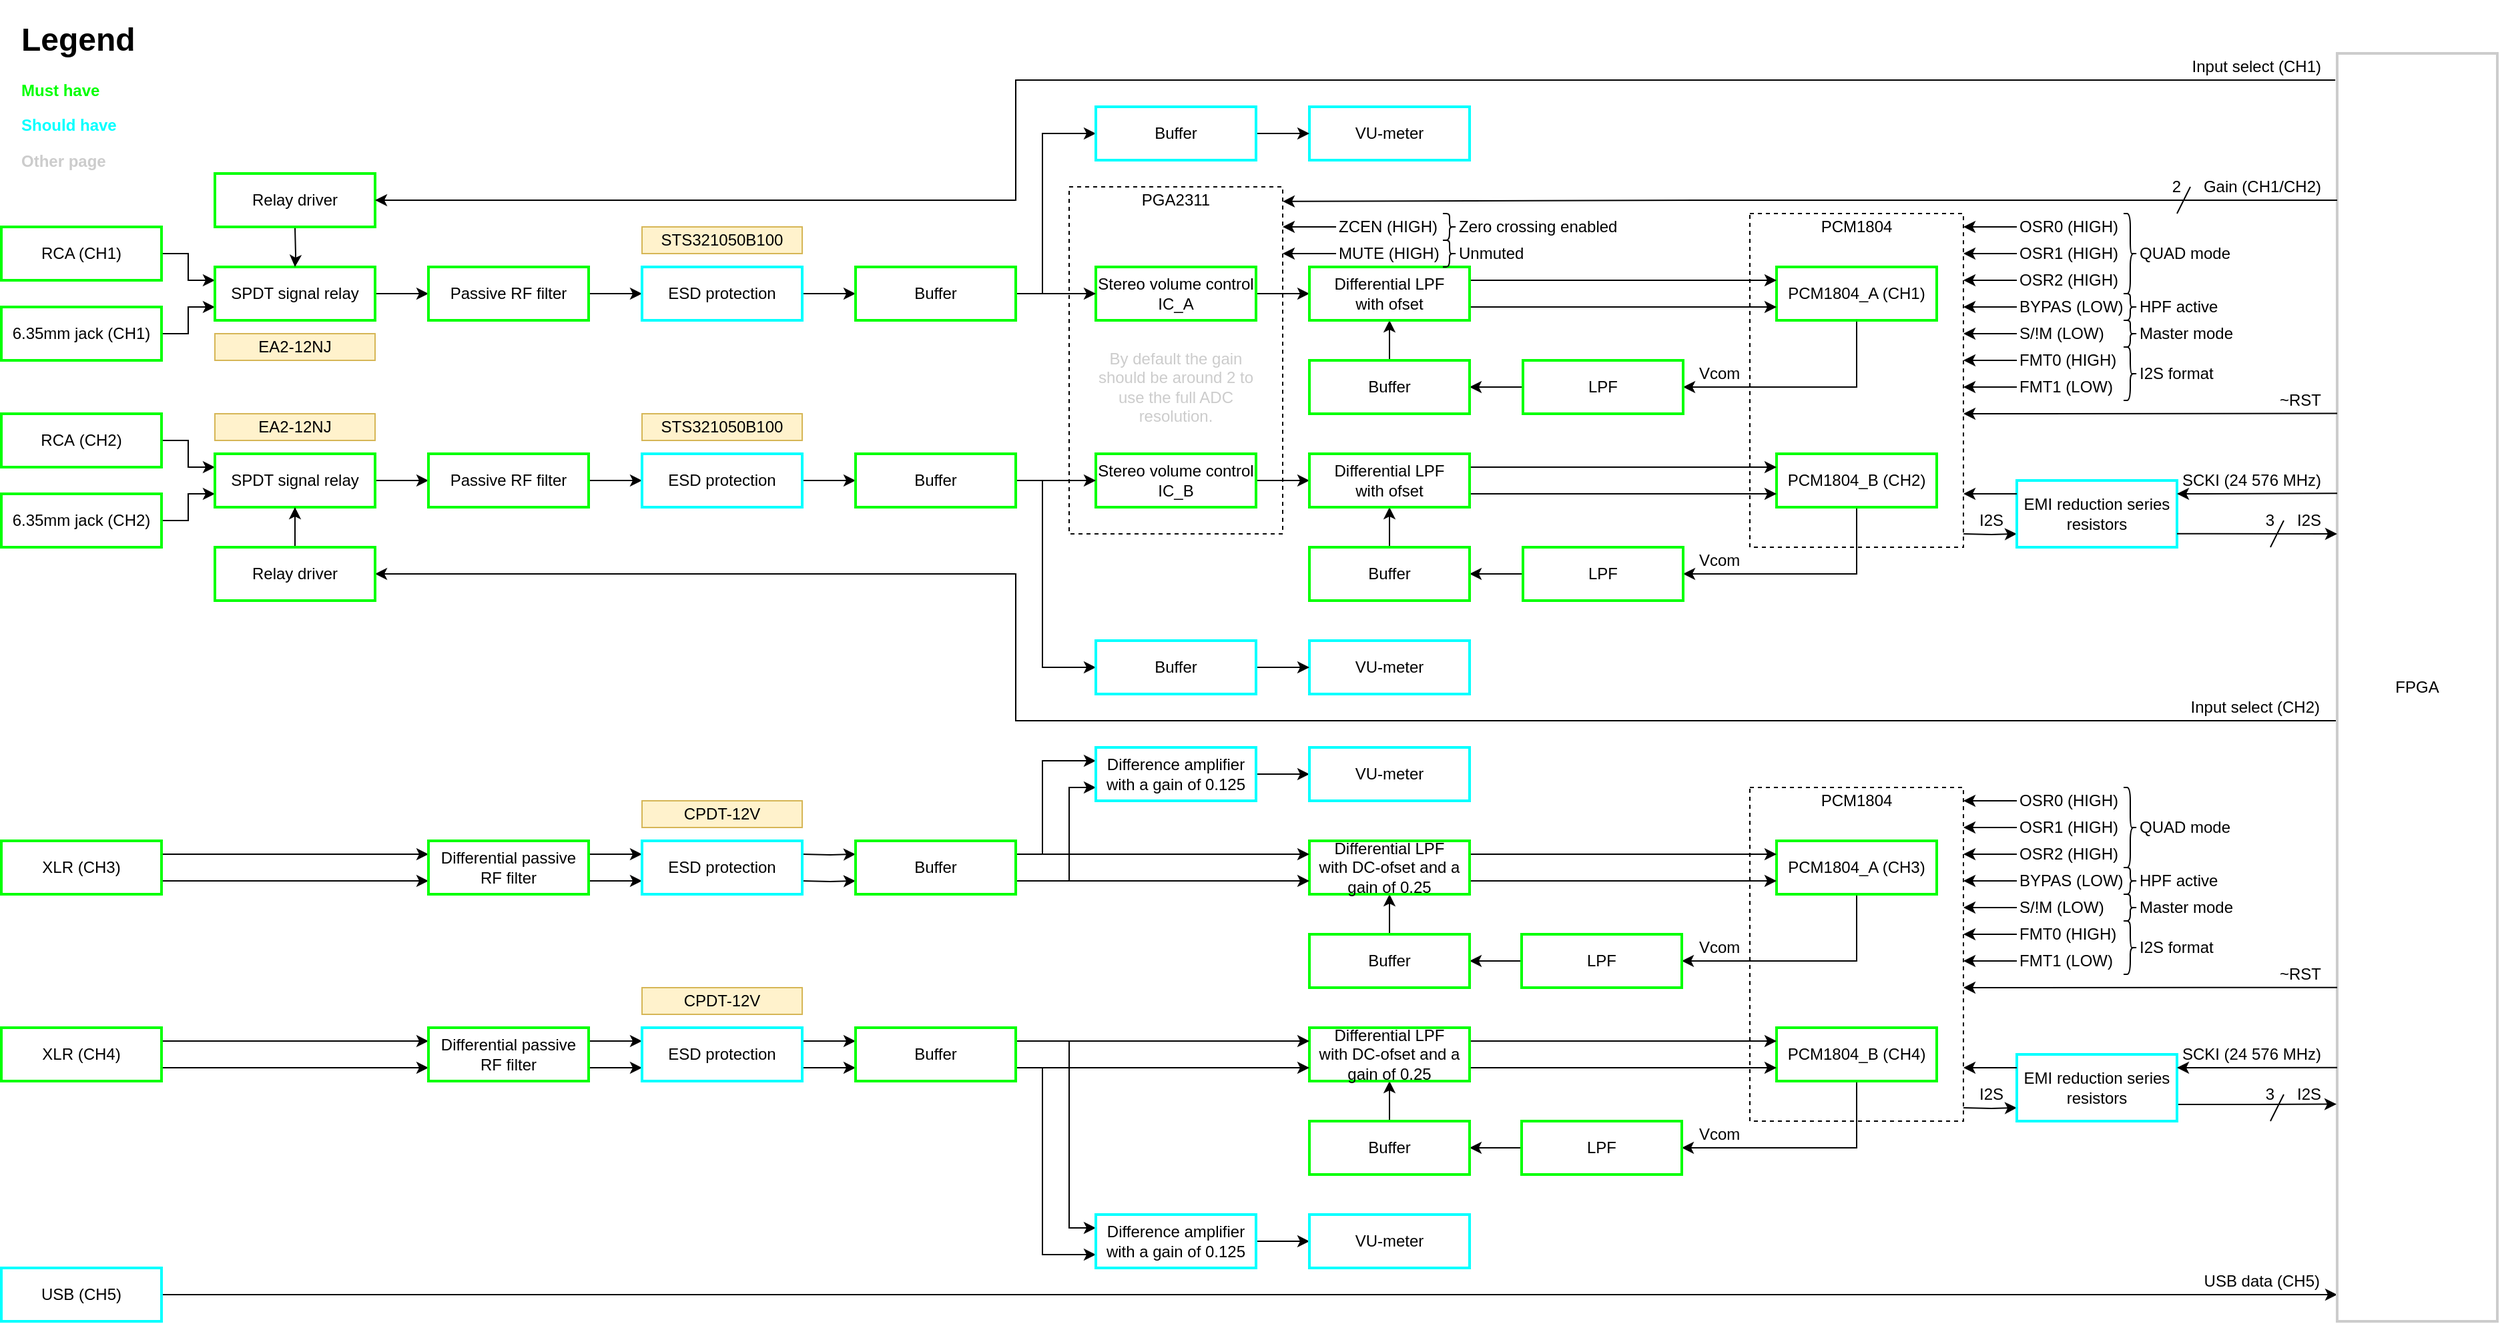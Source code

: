 <mxfile version="14.1.8" type="device"><diagram name="Front-end" id="cWm44dy0w8mPIGw9h7vB"><mxGraphModel dx="593" dy="342" grid="1" gridSize="10" guides="1" tooltips="1" connect="1" arrows="1" fold="1" page="1" pageScale="1" pageWidth="1169" pageHeight="1654" math="0" shadow="0"><root><mxCell id="Tum9GpHBGe6kB2Hy12o9-0"/><mxCell id="Tum9GpHBGe6kB2Hy12o9-1" parent="Tum9GpHBGe6kB2Hy12o9-0"/><mxCell id="dldLZSsZTYreI-2zcupG-102" value="" style="rounded=0;whiteSpace=wrap;html=1;dashed=1;" parent="Tum9GpHBGe6kB2Hy12o9-1" vertex="1"><mxGeometry x="920" y="310" width="160" height="260" as="geometry"/></mxCell><mxCell id="PNN2EIpFktz6E2M647Y1-20" value="" style="rounded=0;whiteSpace=wrap;html=1;dashed=1;" parent="Tum9GpHBGe6kB2Hy12o9-1" vertex="1"><mxGeometry x="1430" y="330" width="160" height="250" as="geometry"/></mxCell><mxCell id="Tum9GpHBGe6kB2Hy12o9-12" style="edgeStyle=orthogonalEdgeStyle;rounded=0;orthogonalLoop=1;jettySize=auto;html=1;exitX=1;exitY=0.5;exitDx=0;exitDy=0;startArrow=none;startFill=0;" parent="Tum9GpHBGe6kB2Hy12o9-1" source="Tum9GpHBGe6kB2Hy12o9-13" edge="1"><mxGeometry relative="1" as="geometry"><mxPoint x="1870" y="1140" as="targetPoint"/><Array as="points"/><mxPoint x="720" y="1140" as="sourcePoint"/></mxGeometry></mxCell><mxCell id="Tum9GpHBGe6kB2Hy12o9-13" value="USB&amp;nbsp;(CH5)" style="rounded=0;whiteSpace=wrap;html=1;strokeColor=#00FFFF;strokeWidth=2;" parent="Tum9GpHBGe6kB2Hy12o9-1" vertex="1"><mxGeometry x="120" y="1120" width="120" height="40" as="geometry"/></mxCell><mxCell id="PNN2EIpFktz6E2M647Y1-124" style="edgeStyle=orthogonalEdgeStyle;rounded=0;orthogonalLoop=1;jettySize=auto;html=1;exitX=1;exitY=0.5;exitDx=0;exitDy=0;entryX=0;entryY=0.25;entryDx=0;entryDy=0;labelBackgroundColor=none;strokeColor=#000000;" parent="Tum9GpHBGe6kB2Hy12o9-1" source="biP2eencUZLMIJbClhq1-2" target="PNN2EIpFktz6E2M647Y1-125" edge="1"><mxGeometry relative="1" as="geometry"><mxPoint x="300" y="390" as="targetPoint"/></mxGeometry></mxCell><mxCell id="biP2eencUZLMIJbClhq1-2" value="RCA (CH1)" style="rounded=0;whiteSpace=wrap;html=1;strokeColor=#00FF00;strokeWidth=2;" parent="Tum9GpHBGe6kB2Hy12o9-1" vertex="1"><mxGeometry x="120" y="340" width="120" height="40" as="geometry"/></mxCell><mxCell id="PNN2EIpFktz6E2M647Y1-71" value="" style="edgeStyle=orthogonalEdgeStyle;rounded=0;orthogonalLoop=1;jettySize=auto;html=1;labelBackgroundColor=none;strokeColor=#000000;entryX=0;entryY=0.75;entryDx=0;entryDy=0;" parent="Tum9GpHBGe6kB2Hy12o9-1" source="biP2eencUZLMIJbClhq1-3" target="PNN2EIpFktz6E2M647Y1-125" edge="1"><mxGeometry relative="1" as="geometry"><mxPoint x="300" y="410" as="targetPoint"/></mxGeometry></mxCell><mxCell id="biP2eencUZLMIJbClhq1-3" value="6.35mm jack (CH1)" style="rounded=0;whiteSpace=wrap;html=1;strokeColor=#00FF00;strokeWidth=2;" parent="Tum9GpHBGe6kB2Hy12o9-1" vertex="1"><mxGeometry x="120" y="400" width="120" height="40" as="geometry"/></mxCell><mxCell id="PNN2EIpFktz6E2M647Y1-72" value="" style="edgeStyle=orthogonalEdgeStyle;rounded=0;orthogonalLoop=1;jettySize=auto;html=1;labelBackgroundColor=none;strokeColor=#000000;entryX=0;entryY=0.25;entryDx=0;entryDy=0;" parent="Tum9GpHBGe6kB2Hy12o9-1" source="biP2eencUZLMIJbClhq1-4" target="PNN2EIpFktz6E2M647Y1-126" edge="1"><mxGeometry relative="1" as="geometry"><mxPoint x="300" y="570" as="targetPoint"/></mxGeometry></mxCell><mxCell id="biP2eencUZLMIJbClhq1-4" value="RCA&amp;nbsp;(CH2)" style="rounded=0;whiteSpace=wrap;html=1;strokeColor=#00FF00;strokeWidth=2;" parent="Tum9GpHBGe6kB2Hy12o9-1" vertex="1"><mxGeometry x="120" y="480" width="120" height="40" as="geometry"/></mxCell><mxCell id="PNN2EIpFktz6E2M647Y1-73" value="" style="edgeStyle=orthogonalEdgeStyle;rounded=0;orthogonalLoop=1;jettySize=auto;html=1;labelBackgroundColor=none;strokeColor=#000000;entryX=0;entryY=0.75;entryDx=0;entryDy=0;" parent="Tum9GpHBGe6kB2Hy12o9-1" source="biP2eencUZLMIJbClhq1-5" target="PNN2EIpFktz6E2M647Y1-126" edge="1"><mxGeometry relative="1" as="geometry"><mxPoint x="300" y="590" as="targetPoint"/></mxGeometry></mxCell><mxCell id="biP2eencUZLMIJbClhq1-5" value="6.35mm jack&amp;nbsp;(CH2)" style="rounded=0;whiteSpace=wrap;html=1;strokeColor=#00FF00;strokeWidth=2;" parent="Tum9GpHBGe6kB2Hy12o9-1" vertex="1"><mxGeometry x="120" y="540" width="120" height="40" as="geometry"/></mxCell><mxCell id="biP2eencUZLMIJbClhq1-20" value="" style="edgeStyle=orthogonalEdgeStyle;rounded=0;orthogonalLoop=1;jettySize=auto;html=1;exitX=1;exitY=0.25;exitDx=0;exitDy=0;entryX=0;entryY=0.25;entryDx=0;entryDy=0;" parent="Tum9GpHBGe6kB2Hy12o9-1" source="biP2eencUZLMIJbClhq1-6" target="h2JMKXGiaGovv3rbzYYf-7" edge="1"><mxGeometry relative="1" as="geometry"><mxPoint x="440" y="810" as="targetPoint"/></mxGeometry></mxCell><mxCell id="PNN2EIpFktz6E2M647Y1-1" style="edgeStyle=orthogonalEdgeStyle;rounded=0;orthogonalLoop=1;jettySize=auto;html=1;exitX=1;exitY=0.75;exitDx=0;exitDy=0;entryX=0;entryY=0.75;entryDx=0;entryDy=0;" parent="Tum9GpHBGe6kB2Hy12o9-1" source="biP2eencUZLMIJbClhq1-6" target="h2JMKXGiaGovv3rbzYYf-7" edge="1"><mxGeometry relative="1" as="geometry"><mxPoint x="440" y="830" as="targetPoint"/></mxGeometry></mxCell><mxCell id="biP2eencUZLMIJbClhq1-6" value="XLR&amp;nbsp;(CH3)" style="rounded=0;whiteSpace=wrap;html=1;strokeColor=#00FF00;strokeWidth=2;" parent="Tum9GpHBGe6kB2Hy12o9-1" vertex="1"><mxGeometry x="120" y="800" width="120" height="40" as="geometry"/></mxCell><mxCell id="PNN2EIpFktz6E2M647Y1-4" style="edgeStyle=orthogonalEdgeStyle;rounded=0;orthogonalLoop=1;jettySize=auto;html=1;exitX=1;exitY=0.25;exitDx=0;exitDy=0;entryX=0;entryY=0.25;entryDx=0;entryDy=0;" parent="Tum9GpHBGe6kB2Hy12o9-1" source="biP2eencUZLMIJbClhq1-7" target="h2JMKXGiaGovv3rbzYYf-12" edge="1"><mxGeometry relative="1" as="geometry"><mxPoint x="440" y="950" as="targetPoint"/></mxGeometry></mxCell><mxCell id="PNN2EIpFktz6E2M647Y1-5" style="edgeStyle=orthogonalEdgeStyle;rounded=0;orthogonalLoop=1;jettySize=auto;html=1;exitX=1;exitY=0.75;exitDx=0;exitDy=0;entryX=0;entryY=0.75;entryDx=0;entryDy=0;" parent="Tum9GpHBGe6kB2Hy12o9-1" source="biP2eencUZLMIJbClhq1-7" target="h2JMKXGiaGovv3rbzYYf-12" edge="1"><mxGeometry relative="1" as="geometry"><mxPoint x="440" y="970" as="targetPoint"/></mxGeometry></mxCell><mxCell id="biP2eencUZLMIJbClhq1-7" value="XLR&amp;nbsp;(CH4)" style="rounded=0;whiteSpace=wrap;html=1;strokeColor=#00FF00;strokeWidth=2;" parent="Tum9GpHBGe6kB2Hy12o9-1" vertex="1"><mxGeometry x="120" y="940" width="120" height="40" as="geometry"/></mxCell><mxCell id="PNN2EIpFktz6E2M647Y1-2" style="edgeStyle=orthogonalEdgeStyle;rounded=0;orthogonalLoop=1;jettySize=auto;html=1;exitX=1;exitY=0.25;exitDx=0;exitDy=0;entryX=0;entryY=0.25;entryDx=0;entryDy=0;" parent="Tum9GpHBGe6kB2Hy12o9-1" source="h2JMKXGiaGovv3rbzYYf-7" target="h2JMKXGiaGovv3rbzYYf-8" edge="1"><mxGeometry relative="1" as="geometry"><mxPoint x="560" y="810" as="sourcePoint"/><mxPoint x="600" y="810" as="targetPoint"/></mxGeometry></mxCell><mxCell id="PNN2EIpFktz6E2M647Y1-3" style="edgeStyle=orthogonalEdgeStyle;rounded=0;orthogonalLoop=1;jettySize=auto;html=1;exitX=1;exitY=0.75;exitDx=0;exitDy=0;entryX=0;entryY=0.75;entryDx=0;entryDy=0;" parent="Tum9GpHBGe6kB2Hy12o9-1" source="h2JMKXGiaGovv3rbzYYf-7" target="h2JMKXGiaGovv3rbzYYf-8" edge="1"><mxGeometry relative="1" as="geometry"><mxPoint x="560" y="830" as="sourcePoint"/><mxPoint x="600" y="830" as="targetPoint"/></mxGeometry></mxCell><mxCell id="biP2eencUZLMIJbClhq1-40" style="edgeStyle=orthogonalEdgeStyle;rounded=0;orthogonalLoop=1;jettySize=auto;html=1;exitX=0.5;exitY=1;exitDx=0;exitDy=0;entryX=1;entryY=0.5;entryDx=0;entryDy=0;" parent="Tum9GpHBGe6kB2Hy12o9-1" source="biP2eencUZLMIJbClhq1-31" target="biP2eencUZLMIJbClhq1-33" edge="1"><mxGeometry relative="1" as="geometry"><mxPoint x="1345" y="620" as="targetPoint"/></mxGeometry></mxCell><mxCell id="biP2eencUZLMIJbClhq1-31" value="PCM1804_A (CH1)" style="rounded=0;whiteSpace=wrap;html=1;strokeColor=#00FF00;strokeWidth=2;" parent="Tum9GpHBGe6kB2Hy12o9-1" vertex="1"><mxGeometry x="1450" y="370" width="120" height="40" as="geometry"/></mxCell><mxCell id="biP2eencUZLMIJbClhq1-35" value="" style="edgeStyle=orthogonalEdgeStyle;rounded=0;orthogonalLoop=1;jettySize=auto;html=1;entryX=1;entryY=0.5;entryDx=0;entryDy=0;" parent="Tum9GpHBGe6kB2Hy12o9-1" source="biP2eencUZLMIJbClhq1-33" target="biP2eencUZLMIJbClhq1-34" edge="1"><mxGeometry relative="1" as="geometry"><mxPoint x="945" y="620.0" as="targetPoint"/></mxGeometry></mxCell><mxCell id="biP2eencUZLMIJbClhq1-33" value="LPF" style="rounded=0;whiteSpace=wrap;html=1;strokeColor=#00FF00;strokeWidth=2;" parent="Tum9GpHBGe6kB2Hy12o9-1" vertex="1"><mxGeometry x="1260" y="440" width="120" height="40" as="geometry"/></mxCell><mxCell id="biP2eencUZLMIJbClhq1-85" style="edgeStyle=orthogonalEdgeStyle;rounded=0;orthogonalLoop=1;jettySize=auto;html=1;entryX=0.5;entryY=1;entryDx=0;entryDy=0;" parent="Tum9GpHBGe6kB2Hy12o9-1" source="biP2eencUZLMIJbClhq1-34" target="biP2eencUZLMIJbClhq1-66" edge="1"><mxGeometry relative="1" as="geometry"/></mxCell><mxCell id="biP2eencUZLMIJbClhq1-34" value="Buffer" style="rounded=0;whiteSpace=wrap;html=1;strokeColor=#00FF00;strokeWidth=2;" parent="Tum9GpHBGe6kB2Hy12o9-1" vertex="1"><mxGeometry x="1100" y="440" width="120" height="40" as="geometry"/></mxCell><mxCell id="biP2eencUZLMIJbClhq1-41" value="Vcom" style="text;html=1;strokeColor=none;fillColor=none;align=left;verticalAlign=middle;whiteSpace=wrap;rounded=0;" parent="Tum9GpHBGe6kB2Hy12o9-1" vertex="1"><mxGeometry x="1390" y="440" width="50" height="20" as="geometry"/></mxCell><mxCell id="biP2eencUZLMIJbClhq1-47" value="STS321050B100" style="text;html=1;strokeColor=#d6b656;fillColor=#fff2cc;align=center;verticalAlign=middle;whiteSpace=wrap;rounded=0;" parent="Tum9GpHBGe6kB2Hy12o9-1" vertex="1"><mxGeometry x="600" y="340" width="120" height="20" as="geometry"/></mxCell><mxCell id="PNN2EIpFktz6E2M647Y1-47" style="edgeStyle=orthogonalEdgeStyle;rounded=0;orthogonalLoop=1;jettySize=auto;html=1;exitX=1;exitY=0.25;exitDx=0;exitDy=0;entryX=0;entryY=0.25;entryDx=0;entryDy=0;" parent="Tum9GpHBGe6kB2Hy12o9-1" target="m8H5Qxvnwvsc7FkNQ5S6-9" edge="1"><mxGeometry relative="1" as="geometry"><mxPoint x="760" y="810" as="targetPoint"/><mxPoint x="720" y="810" as="sourcePoint"/></mxGeometry></mxCell><mxCell id="PNN2EIpFktz6E2M647Y1-48" style="edgeStyle=orthogonalEdgeStyle;rounded=0;orthogonalLoop=1;jettySize=auto;html=1;exitX=1;exitY=0.75;exitDx=0;exitDy=0;entryX=0;entryY=0.75;entryDx=0;entryDy=0;" parent="Tum9GpHBGe6kB2Hy12o9-1" target="m8H5Qxvnwvsc7FkNQ5S6-9" edge="1"><mxGeometry relative="1" as="geometry"><mxPoint x="760" y="830" as="targetPoint"/><mxPoint x="720" y="830" as="sourcePoint"/></mxGeometry></mxCell><mxCell id="biP2eencUZLMIJbClhq1-77" style="edgeStyle=orthogonalEdgeStyle;rounded=0;orthogonalLoop=1;jettySize=auto;html=1;exitX=1;exitY=0.5;exitDx=0;exitDy=0;entryX=0;entryY=0.5;entryDx=0;entryDy=0;" parent="Tum9GpHBGe6kB2Hy12o9-1" source="biP2eencUZLMIJbClhq1-88" target="biP2eencUZLMIJbClhq1-66" edge="1"><mxGeometry relative="1" as="geometry"><mxPoint x="905" y="415" as="sourcePoint"/><Array as="points"/></mxGeometry></mxCell><mxCell id="biP2eencUZLMIJbClhq1-78" style="edgeStyle=orthogonalEdgeStyle;rounded=0;orthogonalLoop=1;jettySize=auto;html=1;exitX=1;exitY=0.5;exitDx=0;exitDy=0;entryX=0;entryY=0.5;entryDx=0;entryDy=0;" parent="Tum9GpHBGe6kB2Hy12o9-1" source="biP2eencUZLMIJbClhq1-89" target="PNN2EIpFktz6E2M647Y1-19" edge="1"><mxGeometry relative="1" as="geometry"><mxPoint x="905" y="455" as="sourcePoint"/><mxPoint x="945" y="507.5" as="targetPoint"/></mxGeometry></mxCell><mxCell id="PNN2EIpFktz6E2M647Y1-49" style="edgeStyle=orthogonalEdgeStyle;rounded=0;orthogonalLoop=1;jettySize=auto;html=1;exitX=1;exitY=0.25;exitDx=0;exitDy=0;entryX=0;entryY=0.25;entryDx=0;entryDy=0;" parent="Tum9GpHBGe6kB2Hy12o9-1" source="h2JMKXGiaGovv3rbzYYf-13" target="m8H5Qxvnwvsc7FkNQ5S6-10" edge="1"><mxGeometry relative="1" as="geometry"><mxPoint x="760" y="950" as="targetPoint"/><mxPoint x="720" y="950" as="sourcePoint"/></mxGeometry></mxCell><mxCell id="PNN2EIpFktz6E2M647Y1-50" style="edgeStyle=orthogonalEdgeStyle;rounded=0;orthogonalLoop=1;jettySize=auto;html=1;exitX=1;exitY=0.75;exitDx=0;exitDy=0;entryX=0;entryY=0.75;entryDx=0;entryDy=0;" parent="Tum9GpHBGe6kB2Hy12o9-1" source="h2JMKXGiaGovv3rbzYYf-13" target="m8H5Qxvnwvsc7FkNQ5S6-10" edge="1"><mxGeometry relative="1" as="geometry"><mxPoint x="760" y="970" as="targetPoint"/><mxPoint x="720" y="970" as="sourcePoint"/></mxGeometry></mxCell><mxCell id="m8H5Qxvnwvsc7FkNQ5S6-7" value="" style="edgeStyle=orthogonalEdgeStyle;rounded=0;orthogonalLoop=1;jettySize=auto;html=1;exitX=1;exitY=0.5;exitDx=0;exitDy=0;" parent="Tum9GpHBGe6kB2Hy12o9-1" source="h2JMKXGiaGovv3rbzYYf-2" target="m8H5Qxvnwvsc7FkNQ5S6-6" edge="1"><mxGeometry relative="1" as="geometry"><mxPoint x="720" y="390" as="sourcePoint"/></mxGeometry></mxCell><mxCell id="m8H5Qxvnwvsc7FkNQ5S6-3" value="" style="edgeStyle=orthogonalEdgeStyle;rounded=0;orthogonalLoop=1;jettySize=auto;html=1;exitX=1;exitY=0.5;exitDx=0;exitDy=0;" parent="Tum9GpHBGe6kB2Hy12o9-1" source="h2JMKXGiaGovv3rbzYYf-6" target="m8H5Qxvnwvsc7FkNQ5S6-2" edge="1"><mxGeometry relative="1" as="geometry"><mxPoint x="720" y="530.0" as="sourcePoint"/></mxGeometry></mxCell><mxCell id="biP2eencUZLMIJbClhq1-83" style="edgeStyle=orthogonalEdgeStyle;rounded=0;orthogonalLoop=1;jettySize=auto;html=1;exitX=1;exitY=0.25;exitDx=0;exitDy=0;entryX=0;entryY=0.25;entryDx=0;entryDy=0;" parent="Tum9GpHBGe6kB2Hy12o9-1" source="biP2eencUZLMIJbClhq1-66" target="biP2eencUZLMIJbClhq1-31" edge="1"><mxGeometry relative="1" as="geometry"/></mxCell><mxCell id="biP2eencUZLMIJbClhq1-84" style="edgeStyle=orthogonalEdgeStyle;rounded=0;orthogonalLoop=1;jettySize=auto;html=1;exitX=1;exitY=0.75;exitDx=0;exitDy=0;entryX=0;entryY=0.75;entryDx=0;entryDy=0;" parent="Tum9GpHBGe6kB2Hy12o9-1" source="biP2eencUZLMIJbClhq1-66" target="biP2eencUZLMIJbClhq1-31" edge="1"><mxGeometry relative="1" as="geometry"/></mxCell><mxCell id="biP2eencUZLMIJbClhq1-66" value="Differential LPF&lt;br&gt;with ofset" style="rounded=0;whiteSpace=wrap;html=1;strokeColor=#00FF00;strokeWidth=2;" parent="Tum9GpHBGe6kB2Hy12o9-1" vertex="1"><mxGeometry x="1100" y="370" width="120" height="40" as="geometry"/></mxCell><mxCell id="biP2eencUZLMIJbClhq1-88" value="Stereo volume control IC_A" style="rounded=0;whiteSpace=wrap;html=1;strokeColor=#00FF00;strokeWidth=2;" parent="Tum9GpHBGe6kB2Hy12o9-1" vertex="1"><mxGeometry x="940" y="370" width="120" height="40" as="geometry"/></mxCell><mxCell id="biP2eencUZLMIJbClhq1-89" value="Stereo volume control IC_B" style="rounded=0;whiteSpace=wrap;html=1;strokeColor=#00FF00;strokeWidth=2;" parent="Tum9GpHBGe6kB2Hy12o9-1" vertex="1"><mxGeometry x="940" y="510" width="120" height="40" as="geometry"/></mxCell><mxCell id="PNN2EIpFktz6E2M647Y1-0" value="EA2-12NJ" style="text;html=1;strokeColor=#d6b656;fillColor=#fff2cc;align=center;verticalAlign=middle;whiteSpace=wrap;rounded=0;" parent="Tum9GpHBGe6kB2Hy12o9-1" vertex="1"><mxGeometry x="280" y="420" width="120" height="20" as="geometry"/></mxCell><mxCell id="PNN2EIpFktz6E2M647Y1-8" style="edgeStyle=orthogonalEdgeStyle;rounded=0;orthogonalLoop=1;jettySize=auto;html=1;exitX=0.5;exitY=1;exitDx=0;exitDy=0;entryX=1;entryY=0.5;entryDx=0;entryDy=0;" parent="Tum9GpHBGe6kB2Hy12o9-1" source="PNN2EIpFktz6E2M647Y1-10" target="PNN2EIpFktz6E2M647Y1-12" edge="1"><mxGeometry relative="1" as="geometry"><mxPoint x="1345" y="790" as="targetPoint"/></mxGeometry></mxCell><mxCell id="PNN2EIpFktz6E2M647Y1-10" value="PCM1804_B (CH2)" style="rounded=0;whiteSpace=wrap;html=1;strokeColor=#00FF00;strokeWidth=2;" parent="Tum9GpHBGe6kB2Hy12o9-1" vertex="1"><mxGeometry x="1450" y="510" width="120" height="40" as="geometry"/></mxCell><mxCell id="PNN2EIpFktz6E2M647Y1-11" value="" style="edgeStyle=orthogonalEdgeStyle;rounded=0;orthogonalLoop=1;jettySize=auto;html=1;entryX=1;entryY=0.5;entryDx=0;entryDy=0;" parent="Tum9GpHBGe6kB2Hy12o9-1" source="PNN2EIpFktz6E2M647Y1-12" target="PNN2EIpFktz6E2M647Y1-14" edge="1"><mxGeometry relative="1" as="geometry"><mxPoint x="945" y="760.0" as="targetPoint"/></mxGeometry></mxCell><mxCell id="PNN2EIpFktz6E2M647Y1-12" value="LPF" style="rounded=0;whiteSpace=wrap;html=1;strokeColor=#00FF00;strokeWidth=2;" parent="Tum9GpHBGe6kB2Hy12o9-1" vertex="1"><mxGeometry x="1260" y="580" width="120" height="40" as="geometry"/></mxCell><mxCell id="PNN2EIpFktz6E2M647Y1-13" style="edgeStyle=orthogonalEdgeStyle;rounded=0;orthogonalLoop=1;jettySize=auto;html=1;entryX=0.5;entryY=1;entryDx=0;entryDy=0;" parent="Tum9GpHBGe6kB2Hy12o9-1" source="PNN2EIpFktz6E2M647Y1-14" target="PNN2EIpFktz6E2M647Y1-19" edge="1"><mxGeometry relative="1" as="geometry"/></mxCell><mxCell id="PNN2EIpFktz6E2M647Y1-14" value="Buffer" style="rounded=0;whiteSpace=wrap;html=1;strokeColor=#00FF00;strokeWidth=2;" parent="Tum9GpHBGe6kB2Hy12o9-1" vertex="1"><mxGeometry x="1100" y="580" width="120" height="40" as="geometry"/></mxCell><mxCell id="PNN2EIpFktz6E2M647Y1-15" value="Vcom" style="text;html=1;strokeColor=none;fillColor=none;align=left;verticalAlign=middle;whiteSpace=wrap;rounded=0;" parent="Tum9GpHBGe6kB2Hy12o9-1" vertex="1"><mxGeometry x="1390" y="580" width="50" height="20" as="geometry"/></mxCell><mxCell id="PNN2EIpFktz6E2M647Y1-17" style="edgeStyle=orthogonalEdgeStyle;rounded=0;orthogonalLoop=1;jettySize=auto;html=1;exitX=1;exitY=0.25;exitDx=0;exitDy=0;entryX=0;entryY=0.25;entryDx=0;entryDy=0;" parent="Tum9GpHBGe6kB2Hy12o9-1" source="PNN2EIpFktz6E2M647Y1-19" target="PNN2EIpFktz6E2M647Y1-10" edge="1"><mxGeometry relative="1" as="geometry"/></mxCell><mxCell id="PNN2EIpFktz6E2M647Y1-18" style="edgeStyle=orthogonalEdgeStyle;rounded=0;orthogonalLoop=1;jettySize=auto;html=1;exitX=1;exitY=0.75;exitDx=0;exitDy=0;entryX=0;entryY=0.75;entryDx=0;entryDy=0;" parent="Tum9GpHBGe6kB2Hy12o9-1" source="PNN2EIpFktz6E2M647Y1-19" target="PNN2EIpFktz6E2M647Y1-10" edge="1"><mxGeometry relative="1" as="geometry"/></mxCell><mxCell id="PNN2EIpFktz6E2M647Y1-19" value="Differential LPF&lt;br&gt;with ofset" style="rounded=0;whiteSpace=wrap;html=1;strokeColor=#00FF00;strokeWidth=2;" parent="Tum9GpHBGe6kB2Hy12o9-1" vertex="1"><mxGeometry x="1100" y="510" width="120" height="40" as="geometry"/></mxCell><mxCell id="PNN2EIpFktz6E2M647Y1-22" value="PCM1804" style="text;html=1;strokeColor=none;fillColor=none;align=center;verticalAlign=middle;whiteSpace=wrap;rounded=0;" parent="Tum9GpHBGe6kB2Hy12o9-1" vertex="1"><mxGeometry x="1450" y="330" width="120" height="20" as="geometry"/></mxCell><mxCell id="PNN2EIpFktz6E2M647Y1-24" value="" style="rounded=0;whiteSpace=wrap;html=1;dashed=1;" parent="Tum9GpHBGe6kB2Hy12o9-1" vertex="1"><mxGeometry x="1430" y="760" width="160" height="250" as="geometry"/></mxCell><mxCell id="PNN2EIpFktz6E2M647Y1-25" style="edgeStyle=orthogonalEdgeStyle;rounded=0;orthogonalLoop=1;jettySize=auto;html=1;exitX=0.5;exitY=1;exitDx=0;exitDy=0;entryX=1;entryY=0.5;entryDx=0;entryDy=0;" parent="Tum9GpHBGe6kB2Hy12o9-1" source="PNN2EIpFktz6E2M647Y1-26" target="PNN2EIpFktz6E2M647Y1-28" edge="1"><mxGeometry relative="1" as="geometry"><mxPoint x="1349" y="1060" as="targetPoint"/></mxGeometry></mxCell><mxCell id="PNN2EIpFktz6E2M647Y1-26" value="PCM1804_A (CH3)" style="rounded=0;whiteSpace=wrap;html=1;strokeColor=#00FF00;strokeWidth=2;" parent="Tum9GpHBGe6kB2Hy12o9-1" vertex="1"><mxGeometry x="1450" y="800" width="120" height="40" as="geometry"/></mxCell><mxCell id="PNN2EIpFktz6E2M647Y1-27" value="" style="edgeStyle=orthogonalEdgeStyle;rounded=0;orthogonalLoop=1;jettySize=auto;html=1;entryX=1;entryY=0.5;entryDx=0;entryDy=0;" parent="Tum9GpHBGe6kB2Hy12o9-1" source="PNN2EIpFktz6E2M647Y1-28" target="PNN2EIpFktz6E2M647Y1-30" edge="1"><mxGeometry relative="1" as="geometry"><mxPoint x="939" y="1047.0" as="targetPoint"/></mxGeometry></mxCell><mxCell id="PNN2EIpFktz6E2M647Y1-28" value="LPF" style="rounded=0;whiteSpace=wrap;html=1;strokeColor=#00FF00;strokeWidth=2;" parent="Tum9GpHBGe6kB2Hy12o9-1" vertex="1"><mxGeometry x="1259" y="870" width="120" height="40" as="geometry"/></mxCell><mxCell id="PNN2EIpFktz6E2M647Y1-29" style="edgeStyle=orthogonalEdgeStyle;rounded=0;orthogonalLoop=1;jettySize=auto;html=1;entryX=0.5;entryY=1;entryDx=0;entryDy=0;" parent="Tum9GpHBGe6kB2Hy12o9-1" source="PNN2EIpFktz6E2M647Y1-30" target="PNN2EIpFktz6E2M647Y1-34" edge="1"><mxGeometry relative="1" as="geometry"/></mxCell><mxCell id="PNN2EIpFktz6E2M647Y1-30" value="Buffer" style="rounded=0;whiteSpace=wrap;html=1;strokeColor=#00FF00;strokeWidth=2;" parent="Tum9GpHBGe6kB2Hy12o9-1" vertex="1"><mxGeometry x="1100" y="870" width="120" height="40" as="geometry"/></mxCell><mxCell id="PNN2EIpFktz6E2M647Y1-31" value="Vcom" style="text;html=1;strokeColor=none;fillColor=none;align=left;verticalAlign=middle;whiteSpace=wrap;rounded=0;" parent="Tum9GpHBGe6kB2Hy12o9-1" vertex="1"><mxGeometry x="1390" y="870" width="50" height="20" as="geometry"/></mxCell><mxCell id="PNN2EIpFktz6E2M647Y1-32" style="edgeStyle=orthogonalEdgeStyle;rounded=0;orthogonalLoop=1;jettySize=auto;html=1;exitX=1;exitY=0.25;exitDx=0;exitDy=0;entryX=0;entryY=0.25;entryDx=0;entryDy=0;" parent="Tum9GpHBGe6kB2Hy12o9-1" source="PNN2EIpFktz6E2M647Y1-34" target="PNN2EIpFktz6E2M647Y1-26" edge="1"><mxGeometry relative="1" as="geometry"/></mxCell><mxCell id="PNN2EIpFktz6E2M647Y1-33" style="edgeStyle=orthogonalEdgeStyle;rounded=0;orthogonalLoop=1;jettySize=auto;html=1;exitX=1;exitY=0.75;exitDx=0;exitDy=0;entryX=0;entryY=0.75;entryDx=0;entryDy=0;" parent="Tum9GpHBGe6kB2Hy12o9-1" source="PNN2EIpFktz6E2M647Y1-34" target="PNN2EIpFktz6E2M647Y1-26" edge="1"><mxGeometry relative="1" as="geometry"/></mxCell><mxCell id="PNN2EIpFktz6E2M647Y1-34" value="Differential LPF&lt;br&gt;with DC-ofset and a gain of 0.25" style="rounded=0;whiteSpace=wrap;html=1;strokeColor=#00FF00;strokeWidth=2;" parent="Tum9GpHBGe6kB2Hy12o9-1" vertex="1"><mxGeometry x="1100" y="800" width="120" height="40" as="geometry"/></mxCell><mxCell id="PNN2EIpFktz6E2M647Y1-35" style="edgeStyle=orthogonalEdgeStyle;rounded=0;orthogonalLoop=1;jettySize=auto;html=1;exitX=0.5;exitY=1;exitDx=0;exitDy=0;entryX=1;entryY=0.5;entryDx=0;entryDy=0;" parent="Tum9GpHBGe6kB2Hy12o9-1" source="PNN2EIpFktz6E2M647Y1-36" target="PNN2EIpFktz6E2M647Y1-38" edge="1"><mxGeometry relative="1" as="geometry"><mxPoint x="1349" y="1200" as="targetPoint"/></mxGeometry></mxCell><mxCell id="PNN2EIpFktz6E2M647Y1-36" value="PCM1804_B&amp;nbsp;(CH4)" style="rounded=0;whiteSpace=wrap;html=1;strokeColor=#00FF00;strokeWidth=2;" parent="Tum9GpHBGe6kB2Hy12o9-1" vertex="1"><mxGeometry x="1450" y="940" width="120" height="40" as="geometry"/></mxCell><mxCell id="PNN2EIpFktz6E2M647Y1-37" value="" style="edgeStyle=orthogonalEdgeStyle;rounded=0;orthogonalLoop=1;jettySize=auto;html=1;entryX=1;entryY=0.5;entryDx=0;entryDy=0;" parent="Tum9GpHBGe6kB2Hy12o9-1" source="PNN2EIpFktz6E2M647Y1-38" target="PNN2EIpFktz6E2M647Y1-40" edge="1"><mxGeometry relative="1" as="geometry"><mxPoint x="939" y="1190.0" as="targetPoint"/></mxGeometry></mxCell><mxCell id="PNN2EIpFktz6E2M647Y1-38" value="LPF" style="rounded=0;whiteSpace=wrap;html=1;strokeColor=#00FF00;strokeWidth=2;" parent="Tum9GpHBGe6kB2Hy12o9-1" vertex="1"><mxGeometry x="1259" y="1010" width="120" height="40" as="geometry"/></mxCell><mxCell id="PNN2EIpFktz6E2M647Y1-39" style="edgeStyle=orthogonalEdgeStyle;rounded=0;orthogonalLoop=1;jettySize=auto;html=1;entryX=0.5;entryY=1;entryDx=0;entryDy=0;" parent="Tum9GpHBGe6kB2Hy12o9-1" source="PNN2EIpFktz6E2M647Y1-40" target="PNN2EIpFktz6E2M647Y1-45" edge="1"><mxGeometry relative="1" as="geometry"/></mxCell><mxCell id="PNN2EIpFktz6E2M647Y1-40" value="Buffer" style="rounded=0;whiteSpace=wrap;html=1;strokeColor=#00FF00;strokeWidth=2;" parent="Tum9GpHBGe6kB2Hy12o9-1" vertex="1"><mxGeometry x="1100" y="1010" width="120" height="40" as="geometry"/></mxCell><mxCell id="PNN2EIpFktz6E2M647Y1-41" value="Vcom" style="text;html=1;strokeColor=none;fillColor=none;align=left;verticalAlign=middle;whiteSpace=wrap;rounded=0;" parent="Tum9GpHBGe6kB2Hy12o9-1" vertex="1"><mxGeometry x="1390" y="1010" width="50" height="20" as="geometry"/></mxCell><mxCell id="PNN2EIpFktz6E2M647Y1-43" style="edgeStyle=orthogonalEdgeStyle;rounded=0;orthogonalLoop=1;jettySize=auto;html=1;exitX=1;exitY=0.25;exitDx=0;exitDy=0;entryX=0;entryY=0.25;entryDx=0;entryDy=0;" parent="Tum9GpHBGe6kB2Hy12o9-1" source="PNN2EIpFktz6E2M647Y1-45" target="PNN2EIpFktz6E2M647Y1-36" edge="1"><mxGeometry relative="1" as="geometry"/></mxCell><mxCell id="PNN2EIpFktz6E2M647Y1-44" style="edgeStyle=orthogonalEdgeStyle;rounded=0;orthogonalLoop=1;jettySize=auto;html=1;exitX=1;exitY=0.75;exitDx=0;exitDy=0;entryX=0;entryY=0.75;entryDx=0;entryDy=0;" parent="Tum9GpHBGe6kB2Hy12o9-1" source="PNN2EIpFktz6E2M647Y1-45" target="PNN2EIpFktz6E2M647Y1-36" edge="1"><mxGeometry relative="1" as="geometry"/></mxCell><mxCell id="PNN2EIpFktz6E2M647Y1-45" value="Differential LPF&lt;br style=&quot;border-color: var(--border-color);&quot;&gt;with DC-ofset and a gain of 0.25" style="rounded=0;whiteSpace=wrap;html=1;strokeColor=#00FF00;strokeWidth=2;" parent="Tum9GpHBGe6kB2Hy12o9-1" vertex="1"><mxGeometry x="1100" y="940" width="120" height="40" as="geometry"/></mxCell><mxCell id="PNN2EIpFktz6E2M647Y1-46" value="PCM1804" style="text;html=1;strokeColor=none;fillColor=none;align=center;verticalAlign=middle;whiteSpace=wrap;rounded=0;" parent="Tum9GpHBGe6kB2Hy12o9-1" vertex="1"><mxGeometry x="1450" y="760" width="120" height="20" as="geometry"/></mxCell><mxCell id="PNN2EIpFktz6E2M647Y1-131" value="" style="edgeStyle=orthogonalEdgeStyle;rounded=0;orthogonalLoop=1;jettySize=auto;html=1;labelBackgroundColor=none;entryX=0;entryY=0.5;entryDx=0;entryDy=0;" parent="Tum9GpHBGe6kB2Hy12o9-1" source="PNN2EIpFktz6E2M647Y1-125" target="h2JMKXGiaGovv3rbzYYf-1" edge="1"><mxGeometry relative="1" as="geometry"><mxPoint x="440" y="390" as="targetPoint"/></mxGeometry></mxCell><mxCell id="PNN2EIpFktz6E2M647Y1-125" value="SPDT signal relay" style="rounded=0;whiteSpace=wrap;html=1;strokeColor=#00FF00;strokeWidth=2;" parent="Tum9GpHBGe6kB2Hy12o9-1" vertex="1"><mxGeometry x="280" y="370" width="120" height="40" as="geometry"/></mxCell><mxCell id="PNN2EIpFktz6E2M647Y1-130" value="" style="edgeStyle=orthogonalEdgeStyle;rounded=0;orthogonalLoop=1;jettySize=auto;html=1;labelBackgroundColor=none;entryX=0;entryY=0.5;entryDx=0;entryDy=0;" parent="Tum9GpHBGe6kB2Hy12o9-1" source="PNN2EIpFktz6E2M647Y1-126" target="h2JMKXGiaGovv3rbzYYf-5" edge="1"><mxGeometry relative="1" as="geometry"><mxPoint x="440" y="530.0" as="targetPoint"/></mxGeometry></mxCell><mxCell id="PNN2EIpFktz6E2M647Y1-126" value="SPDT signal relay" style="rounded=0;whiteSpace=wrap;html=1;strokeColor=#00FF00;strokeWidth=2;" parent="Tum9GpHBGe6kB2Hy12o9-1" vertex="1"><mxGeometry x="280" y="510" width="120" height="40" as="geometry"/></mxCell><mxCell id="PNN2EIpFktz6E2M647Y1-132" value="" style="edgeStyle=orthogonalEdgeStyle;rounded=0;orthogonalLoop=1;jettySize=auto;html=1;labelBackgroundColor=none;exitX=1;exitY=0.5;exitDx=0;exitDy=0;entryX=0;entryY=0.5;entryDx=0;entryDy=0;" parent="Tum9GpHBGe6kB2Hy12o9-1" source="h2JMKXGiaGovv3rbzYYf-1" target="h2JMKXGiaGovv3rbzYYf-2" edge="1"><mxGeometry relative="1" as="geometry"><mxPoint x="560" y="390" as="sourcePoint"/><mxPoint x="600" y="390" as="targetPoint"/></mxGeometry></mxCell><mxCell id="yWXeXy_CkFC-icF_Z47C-0" value="&lt;h1&gt;Legend&lt;/h1&gt;&lt;p&gt;&lt;font color=&quot;#00ff00&quot;&gt;&lt;b&gt;Must have&lt;/b&gt;&lt;/font&gt;&lt;/p&gt;&lt;p&gt;&lt;font color=&quot;#00ffff&quot;&gt;&lt;b&gt;Should have&lt;/b&gt;&lt;/font&gt;&lt;/p&gt;&lt;p&gt;&lt;b style=&quot;&quot;&gt;&lt;font color=&quot;#cccccc&quot;&gt;Other page&lt;/font&gt;&lt;/b&gt;&lt;/p&gt;" style="text;html=1;strokeColor=none;fillColor=none;spacing=5;spacingTop=-20;whiteSpace=wrap;overflow=hidden;rounded=0;" parent="Tum9GpHBGe6kB2Hy12o9-1" vertex="1"><mxGeometry x="130" y="180" width="100" height="120" as="geometry"/></mxCell><mxCell id="dldLZSsZTYreI-2zcupG-0" value="CPDT-12V" style="text;html=1;strokeColor=#d6b656;fillColor=#fff2cc;align=center;verticalAlign=middle;whiteSpace=wrap;rounded=0;" parent="Tum9GpHBGe6kB2Hy12o9-1" vertex="1"><mxGeometry x="600" y="770" width="120" height="20" as="geometry"/></mxCell><mxCell id="dldLZSsZTYreI-2zcupG-6" value="" style="edgeStyle=orthogonalEdgeStyle;rounded=0;orthogonalLoop=1;jettySize=auto;html=1;" parent="Tum9GpHBGe6kB2Hy12o9-1" target="PNN2EIpFktz6E2M647Y1-125" edge="1"><mxGeometry relative="1" as="geometry"><mxPoint x="340" y="340" as="sourcePoint"/></mxGeometry></mxCell><mxCell id="dldLZSsZTYreI-2zcupG-4" value="Relay driver" style="rounded=0;whiteSpace=wrap;html=1;strokeColor=#00FF00;strokeWidth=2;" parent="Tum9GpHBGe6kB2Hy12o9-1" vertex="1"><mxGeometry x="280" y="300" width="120" height="40" as="geometry"/></mxCell><mxCell id="dldLZSsZTYreI-2zcupG-7" value="" style="edgeStyle=orthogonalEdgeStyle;rounded=0;orthogonalLoop=1;jettySize=auto;html=1;" parent="Tum9GpHBGe6kB2Hy12o9-1" source="dldLZSsZTYreI-2zcupG-5" target="PNN2EIpFktz6E2M647Y1-126" edge="1"><mxGeometry relative="1" as="geometry"/></mxCell><mxCell id="dldLZSsZTYreI-2zcupG-8" style="edgeStyle=orthogonalEdgeStyle;rounded=0;orthogonalLoop=1;jettySize=auto;html=1;exitX=1;exitY=0.5;exitDx=0;exitDy=0;startArrow=classic;startFill=1;endArrow=none;endFill=0;entryX=0;entryY=0.521;entryDx=0;entryDy=0;entryPerimeter=0;" parent="Tum9GpHBGe6kB2Hy12o9-1" source="dldLZSsZTYreI-2zcupG-5" target="dldLZSsZTYreI-2zcupG-26" edge="1"><mxGeometry relative="1" as="geometry"><mxPoint x="1730" y="650" as="targetPoint"/><Array as="points"><mxPoint x="880" y="600"/><mxPoint x="880" y="710"/><mxPoint x="1870" y="710"/></Array></mxGeometry></mxCell><mxCell id="dldLZSsZTYreI-2zcupG-5" value="Relay driver" style="rounded=0;whiteSpace=wrap;html=1;strokeColor=#00FF00;strokeWidth=2;" parent="Tum9GpHBGe6kB2Hy12o9-1" vertex="1"><mxGeometry x="280" y="580" width="120" height="40" as="geometry"/></mxCell><mxCell id="dldLZSsZTYreI-2zcupG-10" style="edgeStyle=orthogonalEdgeStyle;rounded=0;orthogonalLoop=1;jettySize=auto;html=1;exitX=1;exitY=0.5;exitDx=0;exitDy=0;startArrow=classic;startFill=1;endArrow=none;endFill=0;entryX=-0.012;entryY=0.021;entryDx=0;entryDy=0;entryPerimeter=0;" parent="Tum9GpHBGe6kB2Hy12o9-1" source="dldLZSsZTYreI-2zcupG-4" target="dldLZSsZTYreI-2zcupG-26" edge="1"><mxGeometry relative="1" as="geometry"><mxPoint x="1860" y="230" as="targetPoint"/><mxPoint x="540" y="610" as="sourcePoint"/><Array as="points"><mxPoint x="880" y="320"/><mxPoint x="880" y="230"/></Array></mxGeometry></mxCell><mxCell id="dldLZSsZTYreI-2zcupG-12" value="" style="endArrow=classic;html=1;rounded=0;" parent="Tum9GpHBGe6kB2Hy12o9-1" edge="1"><mxGeometry width="50" height="50" relative="1" as="geometry"><mxPoint x="1630" y="340" as="sourcePoint"/><mxPoint x="1590" y="340" as="targetPoint"/></mxGeometry></mxCell><mxCell id="dldLZSsZTYreI-2zcupG-13" value="OSR0 (HIGH)" style="text;html=1;strokeColor=none;fillColor=none;align=left;verticalAlign=middle;whiteSpace=wrap;rounded=0;" parent="Tum9GpHBGe6kB2Hy12o9-1" vertex="1"><mxGeometry x="1630" y="330" width="80" height="20" as="geometry"/></mxCell><mxCell id="dldLZSsZTYreI-2zcupG-15" value="" style="endArrow=classic;html=1;rounded=0;" parent="Tum9GpHBGe6kB2Hy12o9-1" edge="1"><mxGeometry width="50" height="50" relative="1" as="geometry"><mxPoint x="1630" y="360" as="sourcePoint"/><mxPoint x="1590" y="360" as="targetPoint"/></mxGeometry></mxCell><mxCell id="dldLZSsZTYreI-2zcupG-16" value="OSR1 (HIGH)" style="text;html=1;strokeColor=none;fillColor=none;align=left;verticalAlign=middle;whiteSpace=wrap;rounded=0;" parent="Tum9GpHBGe6kB2Hy12o9-1" vertex="1"><mxGeometry x="1630" y="350" width="80" height="20" as="geometry"/></mxCell><mxCell id="dldLZSsZTYreI-2zcupG-17" value="" style="endArrow=classic;html=1;rounded=0;" parent="Tum9GpHBGe6kB2Hy12o9-1" edge="1"><mxGeometry width="50" height="50" relative="1" as="geometry"><mxPoint x="1630" y="380" as="sourcePoint"/><mxPoint x="1590" y="380" as="targetPoint"/></mxGeometry></mxCell><mxCell id="dldLZSsZTYreI-2zcupG-18" value="OSR2 (HIGH)" style="text;html=1;strokeColor=none;fillColor=none;align=left;verticalAlign=middle;whiteSpace=wrap;rounded=0;" parent="Tum9GpHBGe6kB2Hy12o9-1" vertex="1"><mxGeometry x="1630" y="370" width="80" height="20" as="geometry"/></mxCell><mxCell id="dldLZSsZTYreI-2zcupG-26" value="FPGA" style="rounded=0;whiteSpace=wrap;html=1;strokeColor=#CCCCCC;strokeWidth=2;" parent="Tum9GpHBGe6kB2Hy12o9-1" vertex="1"><mxGeometry x="1870" y="210" width="120" height="950" as="geometry"/></mxCell><mxCell id="dldLZSsZTYreI-2zcupG-37" value="Input select (CH1)" style="text;html=1;strokeColor=none;fillColor=none;align=right;verticalAlign=middle;whiteSpace=wrap;rounded=0;" parent="Tum9GpHBGe6kB2Hy12o9-1" vertex="1"><mxGeometry x="1760" y="210" width="100" height="20" as="geometry"/></mxCell><mxCell id="dldLZSsZTYreI-2zcupG-38" value="Input select (CH2)" style="text;html=1;strokeColor=none;fillColor=none;align=right;verticalAlign=middle;whiteSpace=wrap;rounded=0;" parent="Tum9GpHBGe6kB2Hy12o9-1" vertex="1"><mxGeometry x="1759" y="690" width="100" height="20" as="geometry"/></mxCell><mxCell id="dldLZSsZTYreI-2zcupG-40" style="edgeStyle=orthogonalEdgeStyle;rounded=0;orthogonalLoop=1;jettySize=auto;html=1;exitX=1;exitY=0.5;exitDx=0;exitDy=0;entryX=0;entryY=0.8;entryDx=0;entryDy=0;entryPerimeter=0;" parent="Tum9GpHBGe6kB2Hy12o9-1" target="dldLZSsZTYreI-2zcupG-41" edge="1"><mxGeometry relative="1" as="geometry"><mxPoint x="1630" y="1000" as="targetPoint"/><mxPoint x="1590" y="1000" as="sourcePoint"/></mxGeometry></mxCell><mxCell id="Uwre9gwP5GpsinYG1Eb2-7" style="edgeStyle=orthogonalEdgeStyle;rounded=0;orthogonalLoop=1;jettySize=auto;html=1;exitX=1;exitY=0.75;exitDx=0;exitDy=0;entryX=-0.004;entryY=0.878;entryDx=0;entryDy=0;entryPerimeter=0;" parent="Tum9GpHBGe6kB2Hy12o9-1" source="dldLZSsZTYreI-2zcupG-41" edge="1"><mxGeometry relative="1" as="geometry"><mxPoint x="1869.52" y="997.28" as="targetPoint"/></mxGeometry></mxCell><mxCell id="dldLZSsZTYreI-2zcupG-41" value="EMI reduction series resistors" style="rounded=0;whiteSpace=wrap;html=1;strokeColor=#00FFFF;strokeWidth=2;" parent="Tum9GpHBGe6kB2Hy12o9-1" vertex="1"><mxGeometry x="1630" y="960" width="120" height="50" as="geometry"/></mxCell><mxCell id="dldLZSsZTYreI-2zcupG-42" value="I2S" style="text;html=1;strokeColor=none;fillColor=none;align=left;verticalAlign=middle;whiteSpace=wrap;rounded=0;" parent="Tum9GpHBGe6kB2Hy12o9-1" vertex="1"><mxGeometry x="1600" y="980" width="30" height="20" as="geometry"/></mxCell><mxCell id="dldLZSsZTYreI-2zcupG-44" value="I2S" style="text;html=1;strokeColor=none;fillColor=none;align=right;verticalAlign=middle;whiteSpace=wrap;rounded=0;" parent="Tum9GpHBGe6kB2Hy12o9-1" vertex="1"><mxGeometry x="1830" y="980" width="30" height="20" as="geometry"/></mxCell><mxCell id="dldLZSsZTYreI-2zcupG-45" value="USB data (CH5)" style="text;html=1;strokeColor=none;fillColor=none;align=right;verticalAlign=middle;whiteSpace=wrap;rounded=0;" parent="Tum9GpHBGe6kB2Hy12o9-1" vertex="1"><mxGeometry x="1769" y="1120" width="90" height="20" as="geometry"/></mxCell><mxCell id="dldLZSsZTYreI-2zcupG-47" value="" style="endArrow=classic;html=1;rounded=0;" parent="Tum9GpHBGe6kB2Hy12o9-1" edge="1"><mxGeometry width="50" height="50" relative="1" as="geometry"><mxPoint x="1630" y="400.0" as="sourcePoint"/><mxPoint x="1590" y="400.0" as="targetPoint"/></mxGeometry></mxCell><mxCell id="dldLZSsZTYreI-2zcupG-48" value="BYPAS (LOW)" style="text;html=1;strokeColor=none;fillColor=none;align=left;verticalAlign=middle;whiteSpace=wrap;rounded=0;" parent="Tum9GpHBGe6kB2Hy12o9-1" vertex="1"><mxGeometry x="1630" y="390" width="80" height="20" as="geometry"/></mxCell><mxCell id="dldLZSsZTYreI-2zcupG-54" value="Gain (CH1/CH2)" style="text;html=1;strokeColor=none;fillColor=none;align=right;verticalAlign=middle;whiteSpace=wrap;rounded=0;" parent="Tum9GpHBGe6kB2Hy12o9-1" vertex="1"><mxGeometry x="1760" y="300" width="100" height="20" as="geometry"/></mxCell><mxCell id="dldLZSsZTYreI-2zcupG-57" value="" style="endArrow=classic;html=1;rounded=0;" parent="Tum9GpHBGe6kB2Hy12o9-1" edge="1"><mxGeometry width="50" height="50" relative="1" as="geometry"><mxPoint x="1630" y="420.0" as="sourcePoint"/><mxPoint x="1590" y="420.0" as="targetPoint"/></mxGeometry></mxCell><mxCell id="dldLZSsZTYreI-2zcupG-58" value="S/!M (LOW)" style="text;html=1;strokeColor=none;fillColor=none;align=left;verticalAlign=middle;whiteSpace=wrap;rounded=0;" parent="Tum9GpHBGe6kB2Hy12o9-1" vertex="1"><mxGeometry x="1630" y="410" width="80" height="20" as="geometry"/></mxCell><mxCell id="dldLZSsZTYreI-2zcupG-60" value="" style="endArrow=classic;html=1;rounded=0;" parent="Tum9GpHBGe6kB2Hy12o9-1" edge="1"><mxGeometry width="50" height="50" relative="1" as="geometry"><mxPoint x="1630" y="440.0" as="sourcePoint"/><mxPoint x="1590" y="440.0" as="targetPoint"/></mxGeometry></mxCell><mxCell id="dldLZSsZTYreI-2zcupG-61" value="FMT0 (HIGH)" style="text;html=1;strokeColor=none;fillColor=none;align=left;verticalAlign=middle;whiteSpace=wrap;rounded=0;" parent="Tum9GpHBGe6kB2Hy12o9-1" vertex="1"><mxGeometry x="1630" y="430" width="80" height="20" as="geometry"/></mxCell><mxCell id="dldLZSsZTYreI-2zcupG-62" value="" style="endArrow=classic;html=1;rounded=0;" parent="Tum9GpHBGe6kB2Hy12o9-1" edge="1"><mxGeometry width="50" height="50" relative="1" as="geometry"><mxPoint x="1630" y="460.0" as="sourcePoint"/><mxPoint x="1590" y="460.0" as="targetPoint"/></mxGeometry></mxCell><mxCell id="dldLZSsZTYreI-2zcupG-63" value="FMT1 (LOW)" style="text;html=1;strokeColor=none;fillColor=none;align=left;verticalAlign=middle;whiteSpace=wrap;rounded=0;" parent="Tum9GpHBGe6kB2Hy12o9-1" vertex="1"><mxGeometry x="1630" y="450" width="80" height="20" as="geometry"/></mxCell><mxCell id="dldLZSsZTYreI-2zcupG-69" value="" style="endArrow=classic;html=1;rounded=0;exitX=0;exitY=0.284;exitDx=0;exitDy=0;exitPerimeter=0;" parent="Tum9GpHBGe6kB2Hy12o9-1" source="dldLZSsZTYreI-2zcupG-26" edge="1"><mxGeometry width="50" height="50" relative="1" as="geometry"><mxPoint x="1630" y="480.0" as="sourcePoint"/><mxPoint x="1590" y="480.0" as="targetPoint"/></mxGeometry></mxCell><mxCell id="dldLZSsZTYreI-2zcupG-70" value="~RST" style="text;html=1;strokeColor=none;fillColor=none;align=right;verticalAlign=middle;whiteSpace=wrap;rounded=0;" parent="Tum9GpHBGe6kB2Hy12o9-1" vertex="1"><mxGeometry x="1820" y="460" width="40" height="20" as="geometry"/></mxCell><mxCell id="dldLZSsZTYreI-2zcupG-71" value="" style="endArrow=classic;html=1;rounded=0;" parent="Tum9GpHBGe6kB2Hy12o9-1" edge="1"><mxGeometry width="50" height="50" relative="1" as="geometry"><mxPoint x="1630" y="770" as="sourcePoint"/><mxPoint x="1590" y="770" as="targetPoint"/></mxGeometry></mxCell><mxCell id="dldLZSsZTYreI-2zcupG-72" value="OSR0 (HIGH)" style="text;html=1;strokeColor=none;fillColor=none;align=left;verticalAlign=middle;whiteSpace=wrap;rounded=0;" parent="Tum9GpHBGe6kB2Hy12o9-1" vertex="1"><mxGeometry x="1630" y="760" width="80" height="20" as="geometry"/></mxCell><mxCell id="dldLZSsZTYreI-2zcupG-73" value="" style="endArrow=classic;html=1;rounded=0;" parent="Tum9GpHBGe6kB2Hy12o9-1" edge="1"><mxGeometry width="50" height="50" relative="1" as="geometry"><mxPoint x="1630" y="790" as="sourcePoint"/><mxPoint x="1590" y="790" as="targetPoint"/></mxGeometry></mxCell><mxCell id="dldLZSsZTYreI-2zcupG-74" value="OSR1 (HIGH)" style="text;html=1;strokeColor=none;fillColor=none;align=left;verticalAlign=middle;whiteSpace=wrap;rounded=0;" parent="Tum9GpHBGe6kB2Hy12o9-1" vertex="1"><mxGeometry x="1630" y="780" width="80" height="20" as="geometry"/></mxCell><mxCell id="dldLZSsZTYreI-2zcupG-75" value="" style="endArrow=classic;html=1;rounded=0;" parent="Tum9GpHBGe6kB2Hy12o9-1" edge="1"><mxGeometry width="50" height="50" relative="1" as="geometry"><mxPoint x="1630" y="810" as="sourcePoint"/><mxPoint x="1590" y="810" as="targetPoint"/></mxGeometry></mxCell><mxCell id="dldLZSsZTYreI-2zcupG-76" value="OSR2 (HIGH)" style="text;html=1;strokeColor=none;fillColor=none;align=left;verticalAlign=middle;whiteSpace=wrap;rounded=0;" parent="Tum9GpHBGe6kB2Hy12o9-1" vertex="1"><mxGeometry x="1630" y="800" width="80" height="20" as="geometry"/></mxCell><mxCell id="dldLZSsZTYreI-2zcupG-77" value="" style="endArrow=classic;html=1;rounded=0;" parent="Tum9GpHBGe6kB2Hy12o9-1" edge="1"><mxGeometry width="50" height="50" relative="1" as="geometry"><mxPoint x="1630" y="830" as="sourcePoint"/><mxPoint x="1590" y="830" as="targetPoint"/></mxGeometry></mxCell><mxCell id="dldLZSsZTYreI-2zcupG-78" value="BYPAS (LOW)" style="text;html=1;strokeColor=none;fillColor=none;align=left;verticalAlign=middle;whiteSpace=wrap;rounded=0;" parent="Tum9GpHBGe6kB2Hy12o9-1" vertex="1"><mxGeometry x="1630" y="820" width="80" height="20" as="geometry"/></mxCell><mxCell id="dldLZSsZTYreI-2zcupG-91" value="" style="endArrow=classic;html=1;rounded=0;exitX=0;exitY=0.763;exitDx=0;exitDy=0;exitPerimeter=0;" parent="Tum9GpHBGe6kB2Hy12o9-1" edge="1"><mxGeometry width="50" height="50" relative="1" as="geometry"><mxPoint x="1870" y="909.88" as="sourcePoint"/><mxPoint x="1590" y="910.0" as="targetPoint"/></mxGeometry></mxCell><mxCell id="dldLZSsZTYreI-2zcupG-92" value="~RST" style="text;html=1;strokeColor=none;fillColor=none;align=right;verticalAlign=middle;whiteSpace=wrap;rounded=0;" parent="Tum9GpHBGe6kB2Hy12o9-1" vertex="1"><mxGeometry x="1820" y="890" width="40" height="20" as="geometry"/></mxCell><mxCell id="dldLZSsZTYreI-2zcupG-93" value="" style="endArrow=none;html=1;rounded=0;fontColor=#CCCCCC;" parent="Tum9GpHBGe6kB2Hy12o9-1" edge="1"><mxGeometry width="50" height="50" relative="1" as="geometry"><mxPoint x="1750" y="330" as="sourcePoint"/><mxPoint x="1760" y="310" as="targetPoint"/></mxGeometry></mxCell><mxCell id="dldLZSsZTYreI-2zcupG-95" value="2" style="text;html=1;strokeColor=none;fillColor=none;align=right;verticalAlign=middle;whiteSpace=wrap;rounded=0;" parent="Tum9GpHBGe6kB2Hy12o9-1" vertex="1"><mxGeometry x="1740" y="300" width="15" height="20" as="geometry"/></mxCell><mxCell id="dldLZSsZTYreI-2zcupG-98" value="" style="endArrow=classic;html=1;rounded=0;" parent="Tum9GpHBGe6kB2Hy12o9-1" edge="1"><mxGeometry width="50" height="50" relative="1" as="geometry"><mxPoint x="1120" y="340" as="sourcePoint"/><mxPoint x="1080" y="340" as="targetPoint"/></mxGeometry></mxCell><mxCell id="dldLZSsZTYreI-2zcupG-99" value="ZCEN (HIGH)" style="text;html=1;strokeColor=none;fillColor=none;align=left;verticalAlign=middle;whiteSpace=wrap;rounded=0;" parent="Tum9GpHBGe6kB2Hy12o9-1" vertex="1"><mxGeometry x="1120" y="330" width="80" height="20" as="geometry"/></mxCell><mxCell id="dldLZSsZTYreI-2zcupG-103" value="PGA2311" style="text;html=1;strokeColor=none;fillColor=none;align=center;verticalAlign=middle;whiteSpace=wrap;rounded=0;" parent="Tum9GpHBGe6kB2Hy12o9-1" vertex="1"><mxGeometry x="940" y="310" width="120" height="20" as="geometry"/></mxCell><mxCell id="dldLZSsZTYreI-2zcupG-104" value="" style="endArrow=classic;html=1;rounded=0;fontColor=#CCCCCC;entryX=1;entryY=0.042;entryDx=0;entryDy=0;entryPerimeter=0;" parent="Tum9GpHBGe6kB2Hy12o9-1" target="dldLZSsZTYreI-2zcupG-102" edge="1"><mxGeometry width="50" height="50" relative="1" as="geometry"><mxPoint x="1870" y="320" as="sourcePoint"/><mxPoint x="1100" y="330" as="targetPoint"/><Array as="points"><mxPoint x="1410" y="320"/></Array></mxGeometry></mxCell><mxCell id="dldLZSsZTYreI-2zcupG-105" value="By default the gain should be around 2 to use the full ADC resolution." style="text;html=1;strokeColor=none;fillColor=none;align=center;verticalAlign=middle;whiteSpace=wrap;rounded=0;fontColor=#CCCCCC;" parent="Tum9GpHBGe6kB2Hy12o9-1" vertex="1"><mxGeometry x="940" y="420" width="120" height="80" as="geometry"/></mxCell><mxCell id="NsHCLt9SOVJ5Fw2lFUYL-4" value="" style="endArrow=classic;html=1;rounded=0;" parent="Tum9GpHBGe6kB2Hy12o9-1" edge="1"><mxGeometry width="50" height="50" relative="1" as="geometry"><mxPoint x="1630" y="870.0" as="sourcePoint"/><mxPoint x="1590" y="870.0" as="targetPoint"/></mxGeometry></mxCell><mxCell id="NsHCLt9SOVJ5Fw2lFUYL-5" value="FMT0 (HIGH)" style="text;html=1;strokeColor=none;fillColor=none;align=left;verticalAlign=middle;whiteSpace=wrap;rounded=0;" parent="Tum9GpHBGe6kB2Hy12o9-1" vertex="1"><mxGeometry x="1630" y="860" width="80" height="20" as="geometry"/></mxCell><mxCell id="NsHCLt9SOVJ5Fw2lFUYL-6" value="" style="endArrow=classic;html=1;rounded=0;" parent="Tum9GpHBGe6kB2Hy12o9-1" edge="1"><mxGeometry width="50" height="50" relative="1" as="geometry"><mxPoint x="1630" y="890.0" as="sourcePoint"/><mxPoint x="1590" y="890.0" as="targetPoint"/></mxGeometry></mxCell><mxCell id="NsHCLt9SOVJ5Fw2lFUYL-7" value="FMT1 (LOW)" style="text;html=1;strokeColor=none;fillColor=none;align=left;verticalAlign=middle;whiteSpace=wrap;rounded=0;" parent="Tum9GpHBGe6kB2Hy12o9-1" vertex="1"><mxGeometry x="1630" y="880" width="80" height="20" as="geometry"/></mxCell><mxCell id="NsHCLt9SOVJ5Fw2lFUYL-8" value="" style="shape=curlyBracket;whiteSpace=wrap;html=1;rounded=1;align=center;rotation=-180;" parent="Tum9GpHBGe6kB2Hy12o9-1" vertex="1"><mxGeometry x="1710" y="860" width="10" height="40" as="geometry"/></mxCell><mxCell id="NsHCLt9SOVJ5Fw2lFUYL-10" value="" style="shape=curlyBracket;whiteSpace=wrap;html=1;rounded=1;align=center;rotation=-180;" parent="Tum9GpHBGe6kB2Hy12o9-1" vertex="1"><mxGeometry x="1710" y="430" width="10" height="40" as="geometry"/></mxCell><mxCell id="NsHCLt9SOVJ5Fw2lFUYL-11" value="I2S format" style="text;html=1;strokeColor=none;fillColor=none;align=left;verticalAlign=middle;whiteSpace=wrap;rounded=0;" parent="Tum9GpHBGe6kB2Hy12o9-1" vertex="1"><mxGeometry x="1720" y="440" width="60" height="20" as="geometry"/></mxCell><mxCell id="NsHCLt9SOVJ5Fw2lFUYL-12" value="" style="shape=curlyBracket;whiteSpace=wrap;html=1;rounded=1;align=center;rotation=-180;" parent="Tum9GpHBGe6kB2Hy12o9-1" vertex="1"><mxGeometry x="1710" y="330" width="10" height="60" as="geometry"/></mxCell><mxCell id="NsHCLt9SOVJ5Fw2lFUYL-13" value="QUAD mode" style="text;html=1;strokeColor=none;fillColor=none;align=left;verticalAlign=middle;whiteSpace=wrap;rounded=0;" parent="Tum9GpHBGe6kB2Hy12o9-1" vertex="1"><mxGeometry x="1720" y="350" width="80" height="20" as="geometry"/></mxCell><mxCell id="NsHCLt9SOVJ5Fw2lFUYL-14" value="" style="shape=curlyBracket;whiteSpace=wrap;html=1;rounded=1;align=center;rotation=-180;" parent="Tum9GpHBGe6kB2Hy12o9-1" vertex="1"><mxGeometry x="1710" y="390" width="10" height="20" as="geometry"/></mxCell><mxCell id="NsHCLt9SOVJ5Fw2lFUYL-15" value="HPF active" style="text;html=1;strokeColor=none;fillColor=none;align=left;verticalAlign=middle;whiteSpace=wrap;rounded=0;" parent="Tum9GpHBGe6kB2Hy12o9-1" vertex="1"><mxGeometry x="1720" y="390" width="70" height="20" as="geometry"/></mxCell><mxCell id="NsHCLt9SOVJ5Fw2lFUYL-16" value="" style="shape=curlyBracket;whiteSpace=wrap;html=1;rounded=1;align=center;rotation=-180;" parent="Tum9GpHBGe6kB2Hy12o9-1" vertex="1"><mxGeometry x="1710" y="410" width="10" height="20" as="geometry"/></mxCell><mxCell id="NsHCLt9SOVJ5Fw2lFUYL-17" value="Master mode" style="text;html=1;strokeColor=none;fillColor=none;align=left;verticalAlign=middle;whiteSpace=wrap;rounded=0;" parent="Tum9GpHBGe6kB2Hy12o9-1" vertex="1"><mxGeometry x="1720" y="410" width="80" height="20" as="geometry"/></mxCell><mxCell id="NsHCLt9SOVJ5Fw2lFUYL-18" value="" style="shape=curlyBracket;whiteSpace=wrap;html=1;rounded=1;align=center;rotation=-180;" parent="Tum9GpHBGe6kB2Hy12o9-1" vertex="1"><mxGeometry x="1710" y="760" width="10" height="60" as="geometry"/></mxCell><mxCell id="NsHCLt9SOVJ5Fw2lFUYL-19" value="QUAD mode" style="text;html=1;strokeColor=none;fillColor=none;align=left;verticalAlign=middle;whiteSpace=wrap;rounded=0;" parent="Tum9GpHBGe6kB2Hy12o9-1" vertex="1"><mxGeometry x="1720" y="780" width="80" height="20" as="geometry"/></mxCell><mxCell id="NsHCLt9SOVJ5Fw2lFUYL-20" value="" style="shape=curlyBracket;whiteSpace=wrap;html=1;rounded=1;align=center;rotation=-180;" parent="Tum9GpHBGe6kB2Hy12o9-1" vertex="1"><mxGeometry x="1710" y="820" width="10" height="20" as="geometry"/></mxCell><mxCell id="NsHCLt9SOVJ5Fw2lFUYL-21" value="HPF active" style="text;html=1;strokeColor=none;fillColor=none;align=left;verticalAlign=middle;whiteSpace=wrap;rounded=0;" parent="Tum9GpHBGe6kB2Hy12o9-1" vertex="1"><mxGeometry x="1720" y="820" width="70" height="20" as="geometry"/></mxCell><mxCell id="NsHCLt9SOVJ5Fw2lFUYL-26" value="" style="shape=curlyBracket;whiteSpace=wrap;html=1;rounded=1;align=center;rotation=-180;" parent="Tum9GpHBGe6kB2Hy12o9-1" vertex="1"><mxGeometry x="1200" y="330" width="10" height="20" as="geometry"/></mxCell><mxCell id="NsHCLt9SOVJ5Fw2lFUYL-27" value="Zero crossing enabled" style="text;html=1;strokeColor=none;fillColor=none;align=left;verticalAlign=middle;whiteSpace=wrap;rounded=0;" parent="Tum9GpHBGe6kB2Hy12o9-1" vertex="1"><mxGeometry x="1210" y="330" width="130" height="20" as="geometry"/></mxCell><mxCell id="NsHCLt9SOVJ5Fw2lFUYL-31" value="" style="endArrow=none;html=1;rounded=0;fontColor=#CCCCCC;" parent="Tum9GpHBGe6kB2Hy12o9-1" edge="1"><mxGeometry width="50" height="50" relative="1" as="geometry"><mxPoint x="1820" y="1010" as="sourcePoint"/><mxPoint x="1830" y="990" as="targetPoint"/></mxGeometry></mxCell><mxCell id="NsHCLt9SOVJ5Fw2lFUYL-32" value="3" style="text;html=1;strokeColor=none;fillColor=none;align=right;verticalAlign=middle;whiteSpace=wrap;rounded=0;" parent="Tum9GpHBGe6kB2Hy12o9-1" vertex="1"><mxGeometry x="1810" y="980" width="15" height="20" as="geometry"/></mxCell><mxCell id="m2MvZugUFVRSP5GM4Jkx-0" value="" style="endArrow=classic;html=1;rounded=0;" parent="Tum9GpHBGe6kB2Hy12o9-1" edge="1"><mxGeometry width="50" height="50" relative="1" as="geometry"><mxPoint x="1630" y="850.0" as="sourcePoint"/><mxPoint x="1590.0" y="850.0" as="targetPoint"/></mxGeometry></mxCell><mxCell id="m2MvZugUFVRSP5GM4Jkx-1" value="S/!M (LOW)" style="text;html=1;strokeColor=none;fillColor=none;align=left;verticalAlign=middle;whiteSpace=wrap;rounded=0;" parent="Tum9GpHBGe6kB2Hy12o9-1" vertex="1"><mxGeometry x="1630" y="840" width="80" height="20" as="geometry"/></mxCell><mxCell id="m2MvZugUFVRSP5GM4Jkx-2" value="" style="shape=curlyBracket;whiteSpace=wrap;html=1;rounded=1;align=center;rotation=-180;" parent="Tum9GpHBGe6kB2Hy12o9-1" vertex="1"><mxGeometry x="1710" y="840" width="10" height="20" as="geometry"/></mxCell><mxCell id="m2MvZugUFVRSP5GM4Jkx-3" value="Master mode" style="text;html=1;strokeColor=none;fillColor=none;align=left;verticalAlign=middle;whiteSpace=wrap;rounded=0;" parent="Tum9GpHBGe6kB2Hy12o9-1" vertex="1"><mxGeometry x="1720" y="840" width="80" height="20" as="geometry"/></mxCell><mxCell id="s_n7X1i3CTZ1MFOScRIk-0" value="" style="endArrow=classic;html=1;rounded=0;exitX=0;exitY=0.842;exitDx=0;exitDy=0;exitPerimeter=0;" parent="Tum9GpHBGe6kB2Hy12o9-1" edge="1"><mxGeometry width="50" height="50" relative="1" as="geometry"><mxPoint x="1870" y="969.92" as="sourcePoint"/><mxPoint x="1750" y="970" as="targetPoint"/></mxGeometry></mxCell><mxCell id="s_n7X1i3CTZ1MFOScRIk-3" value="SCKI (&lt;span style=&quot;text-align: center&quot;&gt;24 576 MHz&lt;/span&gt;)" style="text;html=1;strokeColor=none;fillColor=none;align=right;verticalAlign=middle;whiteSpace=wrap;rounded=0;" parent="Tum9GpHBGe6kB2Hy12o9-1" vertex="1"><mxGeometry x="1750" y="950" width="110" height="20" as="geometry"/></mxCell><mxCell id="s_n7X1i3CTZ1MFOScRIk-4" value="I2S format" style="text;html=1;strokeColor=none;fillColor=none;align=left;verticalAlign=middle;whiteSpace=wrap;rounded=0;" parent="Tum9GpHBGe6kB2Hy12o9-1" vertex="1"><mxGeometry x="1720" y="870" width="60" height="20" as="geometry"/></mxCell><mxCell id="s_n7X1i3CTZ1MFOScRIk-6" value="" style="endArrow=classic;html=1;entryX=1;entryY=0.84;entryDx=0;entryDy=0;entryPerimeter=0;exitX=0;exitY=0.2;exitDx=0;exitDy=0;exitPerimeter=0;" parent="Tum9GpHBGe6kB2Hy12o9-1" source="dldLZSsZTYreI-2zcupG-41" target="PNN2EIpFktz6E2M647Y1-24" edge="1"><mxGeometry width="50" height="50" relative="1" as="geometry"><mxPoint x="1600" y="1010" as="sourcePoint"/><mxPoint x="1650" y="960" as="targetPoint"/></mxGeometry></mxCell><mxCell id="s_n7X1i3CTZ1MFOScRIk-7" style="edgeStyle=orthogonalEdgeStyle;rounded=0;orthogonalLoop=1;jettySize=auto;html=1;exitX=1;exitY=0.5;exitDx=0;exitDy=0;entryX=0;entryY=0.8;entryDx=0;entryDy=0;entryPerimeter=0;" parent="Tum9GpHBGe6kB2Hy12o9-1" target="s_n7X1i3CTZ1MFOScRIk-8" edge="1"><mxGeometry relative="1" as="geometry"><mxPoint x="1630" y="570" as="targetPoint"/><mxPoint x="1590" y="570" as="sourcePoint"/></mxGeometry></mxCell><mxCell id="s_n7X1i3CTZ1MFOScRIk-8" value="EMI reduction series resistors" style="rounded=0;whiteSpace=wrap;html=1;strokeColor=#00FFFF;strokeWidth=2;" parent="Tum9GpHBGe6kB2Hy12o9-1" vertex="1"><mxGeometry x="1630" y="530" width="120" height="50" as="geometry"/></mxCell><mxCell id="s_n7X1i3CTZ1MFOScRIk-9" value="I2S" style="text;html=1;strokeColor=none;fillColor=none;align=left;verticalAlign=middle;whiteSpace=wrap;rounded=0;" parent="Tum9GpHBGe6kB2Hy12o9-1" vertex="1"><mxGeometry x="1600" y="550" width="30" height="20" as="geometry"/></mxCell><mxCell id="s_n7X1i3CTZ1MFOScRIk-10" style="edgeStyle=orthogonalEdgeStyle;rounded=0;orthogonalLoop=1;jettySize=auto;html=1;exitX=1;exitY=0.797;exitDx=0;exitDy=0;exitPerimeter=0;" parent="Tum9GpHBGe6kB2Hy12o9-1" source="s_n7X1i3CTZ1MFOScRIk-8" edge="1"><mxGeometry relative="1" as="geometry"><mxPoint x="1870" y="570" as="targetPoint"/><mxPoint x="1750" y="570.0" as="sourcePoint"/><Array as="points"><mxPoint x="1870" y="570"/></Array></mxGeometry></mxCell><mxCell id="s_n7X1i3CTZ1MFOScRIk-11" value="I2S" style="text;html=1;strokeColor=none;fillColor=none;align=right;verticalAlign=middle;whiteSpace=wrap;rounded=0;" parent="Tum9GpHBGe6kB2Hy12o9-1" vertex="1"><mxGeometry x="1830" y="550" width="30" height="20" as="geometry"/></mxCell><mxCell id="s_n7X1i3CTZ1MFOScRIk-12" value="" style="endArrow=none;html=1;rounded=0;fontColor=#CCCCCC;" parent="Tum9GpHBGe6kB2Hy12o9-1" edge="1"><mxGeometry width="50" height="50" relative="1" as="geometry"><mxPoint x="1820" y="580" as="sourcePoint"/><mxPoint x="1830" y="560" as="targetPoint"/></mxGeometry></mxCell><mxCell id="s_n7X1i3CTZ1MFOScRIk-13" value="3" style="text;html=1;strokeColor=none;fillColor=none;align=right;verticalAlign=middle;whiteSpace=wrap;rounded=0;" parent="Tum9GpHBGe6kB2Hy12o9-1" vertex="1"><mxGeometry x="1810" y="550" width="15" height="20" as="geometry"/></mxCell><mxCell id="s_n7X1i3CTZ1MFOScRIk-14" value="" style="endArrow=classic;html=1;rounded=0;exitX=0;exitY=0.347;exitDx=0;exitDy=0;exitPerimeter=0;" parent="Tum9GpHBGe6kB2Hy12o9-1" source="dldLZSsZTYreI-2zcupG-26" edge="1"><mxGeometry width="50" height="50" relative="1" as="geometry"><mxPoint x="1800" y="550" as="sourcePoint"/><mxPoint x="1750" y="540" as="targetPoint"/></mxGeometry></mxCell><mxCell id="s_n7X1i3CTZ1MFOScRIk-15" value="SCKI (&lt;span style=&quot;text-align: center&quot;&gt;24 576 MHz&lt;/span&gt;)" style="text;html=1;strokeColor=none;fillColor=none;align=right;verticalAlign=middle;whiteSpace=wrap;rounded=0;" parent="Tum9GpHBGe6kB2Hy12o9-1" vertex="1"><mxGeometry x="1750" y="520" width="110" height="20" as="geometry"/></mxCell><mxCell id="s_n7X1i3CTZ1MFOScRIk-16" value="" style="endArrow=classic;html=1;entryX=1;entryY=0.84;entryDx=0;entryDy=0;entryPerimeter=0;exitX=0;exitY=0.2;exitDx=0;exitDy=0;exitPerimeter=0;" parent="Tum9GpHBGe6kB2Hy12o9-1" source="s_n7X1i3CTZ1MFOScRIk-8" edge="1"><mxGeometry width="50" height="50" relative="1" as="geometry"><mxPoint x="1600" y="580" as="sourcePoint"/><mxPoint x="1590" y="540" as="targetPoint"/></mxGeometry></mxCell><mxCell id="m8H5Qxvnwvsc7FkNQ5S6-5" style="edgeStyle=orthogonalEdgeStyle;rounded=0;orthogonalLoop=1;jettySize=auto;html=1;exitX=1;exitY=0.5;exitDx=0;exitDy=0;entryX=0;entryY=0.5;entryDx=0;entryDy=0;" parent="Tum9GpHBGe6kB2Hy12o9-1" source="m8H5Qxvnwvsc7FkNQ5S6-2" target="biP2eencUZLMIJbClhq1-89" edge="1"><mxGeometry relative="1" as="geometry"/></mxCell><mxCell id="Uwre9gwP5GpsinYG1Eb2-24" style="edgeStyle=orthogonalEdgeStyle;rounded=0;orthogonalLoop=1;jettySize=auto;html=1;exitX=1;exitY=0.5;exitDx=0;exitDy=0;entryX=0;entryY=0.5;entryDx=0;entryDy=0;" parent="Tum9GpHBGe6kB2Hy12o9-1" source="m8H5Qxvnwvsc7FkNQ5S6-2" target="Uwre9gwP5GpsinYG1Eb2-22" edge="1"><mxGeometry relative="1" as="geometry"><Array as="points"><mxPoint x="900" y="530"/><mxPoint x="900" y="670"/></Array></mxGeometry></mxCell><mxCell id="m8H5Qxvnwvsc7FkNQ5S6-2" value="Buffer" style="rounded=0;whiteSpace=wrap;html=1;strokeColor=#00FF00;strokeWidth=2;" parent="Tum9GpHBGe6kB2Hy12o9-1" vertex="1"><mxGeometry x="760" y="510" width="120" height="40" as="geometry"/></mxCell><mxCell id="m8H5Qxvnwvsc7FkNQ5S6-8" style="edgeStyle=orthogonalEdgeStyle;rounded=0;orthogonalLoop=1;jettySize=auto;html=1;entryX=0;entryY=0.5;entryDx=0;entryDy=0;" parent="Tum9GpHBGe6kB2Hy12o9-1" source="m8H5Qxvnwvsc7FkNQ5S6-6" target="biP2eencUZLMIJbClhq1-88" edge="1"><mxGeometry relative="1" as="geometry"/></mxCell><mxCell id="Uwre9gwP5GpsinYG1Eb2-12" style="edgeStyle=orthogonalEdgeStyle;rounded=0;orthogonalLoop=1;jettySize=auto;html=1;exitX=1;exitY=0.5;exitDx=0;exitDy=0;entryX=0;entryY=0.5;entryDx=0;entryDy=0;" parent="Tum9GpHBGe6kB2Hy12o9-1" source="m8H5Qxvnwvsc7FkNQ5S6-6" target="Uwre9gwP5GpsinYG1Eb2-10" edge="1"><mxGeometry relative="1" as="geometry"><Array as="points"><mxPoint x="900" y="390"/><mxPoint x="900" y="270"/></Array></mxGeometry></mxCell><mxCell id="m8H5Qxvnwvsc7FkNQ5S6-6" value="Buffer" style="rounded=0;whiteSpace=wrap;html=1;strokeColor=#00FF00;strokeWidth=2;" parent="Tum9GpHBGe6kB2Hy12o9-1" vertex="1"><mxGeometry x="760" y="370" width="120" height="40" as="geometry"/></mxCell><mxCell id="m8H5Qxvnwvsc7FkNQ5S6-11" style="edgeStyle=orthogonalEdgeStyle;rounded=0;orthogonalLoop=1;jettySize=auto;html=1;exitX=1;exitY=0.25;exitDx=0;exitDy=0;entryX=0;entryY=0.25;entryDx=0;entryDy=0;" parent="Tum9GpHBGe6kB2Hy12o9-1" source="m8H5Qxvnwvsc7FkNQ5S6-9" target="PNN2EIpFktz6E2M647Y1-34" edge="1"><mxGeometry relative="1" as="geometry"/></mxCell><mxCell id="m8H5Qxvnwvsc7FkNQ5S6-12" style="edgeStyle=orthogonalEdgeStyle;rounded=0;orthogonalLoop=1;jettySize=auto;html=1;exitX=1;exitY=0.75;exitDx=0;exitDy=0;entryX=0;entryY=0.75;entryDx=0;entryDy=0;" parent="Tum9GpHBGe6kB2Hy12o9-1" source="m8H5Qxvnwvsc7FkNQ5S6-9" target="PNN2EIpFktz6E2M647Y1-34" edge="1"><mxGeometry relative="1" as="geometry"/></mxCell><mxCell id="Uwre9gwP5GpsinYG1Eb2-19" style="edgeStyle=orthogonalEdgeStyle;rounded=0;orthogonalLoop=1;jettySize=auto;html=1;exitX=1;exitY=0.25;exitDx=0;exitDy=0;entryX=0;entryY=0.25;entryDx=0;entryDy=0;" parent="Tum9GpHBGe6kB2Hy12o9-1" source="m8H5Qxvnwvsc7FkNQ5S6-9" target="Uwre9gwP5GpsinYG1Eb2-3" edge="1"><mxGeometry relative="1" as="geometry"><Array as="points"><mxPoint x="900" y="810"/><mxPoint x="900" y="740"/></Array></mxGeometry></mxCell><mxCell id="Uwre9gwP5GpsinYG1Eb2-20" style="edgeStyle=orthogonalEdgeStyle;rounded=0;orthogonalLoop=1;jettySize=auto;html=1;exitX=1;exitY=0.75;exitDx=0;exitDy=0;entryX=0;entryY=0.75;entryDx=0;entryDy=0;" parent="Tum9GpHBGe6kB2Hy12o9-1" source="m8H5Qxvnwvsc7FkNQ5S6-9" target="Uwre9gwP5GpsinYG1Eb2-3" edge="1"><mxGeometry relative="1" as="geometry"><Array as="points"><mxPoint x="920" y="830"/><mxPoint x="920" y="760"/></Array></mxGeometry></mxCell><mxCell id="m8H5Qxvnwvsc7FkNQ5S6-9" value="Buffer" style="rounded=0;whiteSpace=wrap;html=1;strokeColor=#00FF00;strokeWidth=2;" parent="Tum9GpHBGe6kB2Hy12o9-1" vertex="1"><mxGeometry x="760" y="800" width="120" height="40" as="geometry"/></mxCell><mxCell id="m8H5Qxvnwvsc7FkNQ5S6-13" style="edgeStyle=orthogonalEdgeStyle;rounded=0;orthogonalLoop=1;jettySize=auto;html=1;exitX=1;exitY=0.25;exitDx=0;exitDy=0;entryX=0;entryY=0.25;entryDx=0;entryDy=0;" parent="Tum9GpHBGe6kB2Hy12o9-1" source="m8H5Qxvnwvsc7FkNQ5S6-10" target="PNN2EIpFktz6E2M647Y1-45" edge="1"><mxGeometry relative="1" as="geometry"/></mxCell><mxCell id="m8H5Qxvnwvsc7FkNQ5S6-14" style="edgeStyle=orthogonalEdgeStyle;rounded=0;orthogonalLoop=1;jettySize=auto;html=1;exitX=1;exitY=0.75;exitDx=0;exitDy=0;entryX=0;entryY=0.75;entryDx=0;entryDy=0;" parent="Tum9GpHBGe6kB2Hy12o9-1" source="m8H5Qxvnwvsc7FkNQ5S6-10" target="PNN2EIpFktz6E2M647Y1-45" edge="1"><mxGeometry relative="1" as="geometry"/></mxCell><mxCell id="Uwre9gwP5GpsinYG1Eb2-35" style="edgeStyle=orthogonalEdgeStyle;rounded=0;orthogonalLoop=1;jettySize=auto;html=1;exitX=1;exitY=0.75;exitDx=0;exitDy=0;entryX=0;entryY=0.75;entryDx=0;entryDy=0;" parent="Tum9GpHBGe6kB2Hy12o9-1" source="m8H5Qxvnwvsc7FkNQ5S6-10" target="Uwre9gwP5GpsinYG1Eb2-2" edge="1"><mxGeometry relative="1" as="geometry"><Array as="points"><mxPoint x="900" y="970"/><mxPoint x="900" y="1110"/></Array></mxGeometry></mxCell><mxCell id="Uwre9gwP5GpsinYG1Eb2-36" style="edgeStyle=orthogonalEdgeStyle;rounded=0;orthogonalLoop=1;jettySize=auto;html=1;exitX=1;exitY=0.25;exitDx=0;exitDy=0;entryX=0;entryY=0.25;entryDx=0;entryDy=0;" parent="Tum9GpHBGe6kB2Hy12o9-1" source="m8H5Qxvnwvsc7FkNQ5S6-10" target="Uwre9gwP5GpsinYG1Eb2-2" edge="1"><mxGeometry relative="1" as="geometry"><Array as="points"><mxPoint x="920" y="950"/><mxPoint x="920" y="1090"/></Array></mxGeometry></mxCell><mxCell id="m8H5Qxvnwvsc7FkNQ5S6-10" value="Buffer" style="rounded=0;whiteSpace=wrap;html=1;strokeColor=#00FF00;strokeWidth=2;" parent="Tum9GpHBGe6kB2Hy12o9-1" vertex="1"><mxGeometry x="760" y="940" width="120" height="40" as="geometry"/></mxCell><mxCell id="Uwre9gwP5GpsinYG1Eb2-0" value="VU-meter" style="rounded=0;whiteSpace=wrap;html=1;strokeWidth=2;strokeColor=#00FFFF;" parent="Tum9GpHBGe6kB2Hy12o9-1" vertex="1"><mxGeometry x="1100" y="250" width="120" height="40" as="geometry"/></mxCell><mxCell id="Uwre9gwP5GpsinYG1Eb2-34" value="" style="edgeStyle=orthogonalEdgeStyle;rounded=0;orthogonalLoop=1;jettySize=auto;html=1;" parent="Tum9GpHBGe6kB2Hy12o9-1" source="Uwre9gwP5GpsinYG1Eb2-2" target="Uwre9gwP5GpsinYG1Eb2-6" edge="1"><mxGeometry relative="1" as="geometry"/></mxCell><mxCell id="Uwre9gwP5GpsinYG1Eb2-2" value="Difference amplifier with a gain of 0.125" style="rounded=0;whiteSpace=wrap;html=1;strokeWidth=2;strokeColor=#00FFFF;" parent="Tum9GpHBGe6kB2Hy12o9-1" vertex="1"><mxGeometry x="940" y="1080" width="120" height="40" as="geometry"/></mxCell><mxCell id="Uwre9gwP5GpsinYG1Eb2-21" value="" style="edgeStyle=orthogonalEdgeStyle;rounded=0;orthogonalLoop=1;jettySize=auto;html=1;" parent="Tum9GpHBGe6kB2Hy12o9-1" source="Uwre9gwP5GpsinYG1Eb2-3" target="Uwre9gwP5GpsinYG1Eb2-5" edge="1"><mxGeometry relative="1" as="geometry"/></mxCell><mxCell id="Uwre9gwP5GpsinYG1Eb2-3" value="Difference amplifier with a gain of 0.125" style="rounded=0;whiteSpace=wrap;html=1;strokeWidth=2;strokeColor=#00FFFF;" parent="Tum9GpHBGe6kB2Hy12o9-1" vertex="1"><mxGeometry x="940" y="730" width="120" height="40" as="geometry"/></mxCell><mxCell id="Uwre9gwP5GpsinYG1Eb2-4" value="VU-meter" style="rounded=0;whiteSpace=wrap;html=1;strokeWidth=2;strokeColor=#00FFFF;" parent="Tum9GpHBGe6kB2Hy12o9-1" vertex="1"><mxGeometry x="1100" y="650" width="120" height="40" as="geometry"/></mxCell><mxCell id="Uwre9gwP5GpsinYG1Eb2-5" value="VU-meter" style="rounded=0;whiteSpace=wrap;html=1;strokeWidth=2;strokeColor=#00FFFF;" parent="Tum9GpHBGe6kB2Hy12o9-1" vertex="1"><mxGeometry x="1100" y="730" width="120" height="40" as="geometry"/></mxCell><mxCell id="Uwre9gwP5GpsinYG1Eb2-6" value="VU-meter" style="rounded=0;whiteSpace=wrap;html=1;strokeWidth=2;strokeColor=#00FFFF;" parent="Tum9GpHBGe6kB2Hy12o9-1" vertex="1"><mxGeometry x="1100" y="1080" width="120" height="40" as="geometry"/></mxCell><mxCell id="Uwre9gwP5GpsinYG1Eb2-11" value="" style="edgeStyle=orthogonalEdgeStyle;rounded=0;orthogonalLoop=1;jettySize=auto;html=1;" parent="Tum9GpHBGe6kB2Hy12o9-1" source="Uwre9gwP5GpsinYG1Eb2-10" target="Uwre9gwP5GpsinYG1Eb2-0" edge="1"><mxGeometry relative="1" as="geometry"/></mxCell><mxCell id="Uwre9gwP5GpsinYG1Eb2-10" value="Buffer" style="rounded=0;whiteSpace=wrap;html=1;strokeWidth=2;strokeColor=#00FFFF;" parent="Tum9GpHBGe6kB2Hy12o9-1" vertex="1"><mxGeometry x="940" y="250" width="120" height="40" as="geometry"/></mxCell><mxCell id="Uwre9gwP5GpsinYG1Eb2-23" value="" style="edgeStyle=orthogonalEdgeStyle;rounded=0;orthogonalLoop=1;jettySize=auto;html=1;" parent="Tum9GpHBGe6kB2Hy12o9-1" source="Uwre9gwP5GpsinYG1Eb2-22" target="Uwre9gwP5GpsinYG1Eb2-4" edge="1"><mxGeometry relative="1" as="geometry"/></mxCell><mxCell id="Uwre9gwP5GpsinYG1Eb2-22" value="Buffer" style="rounded=0;whiteSpace=wrap;html=1;strokeWidth=2;strokeColor=#00FFFF;" parent="Tum9GpHBGe6kB2Hy12o9-1" vertex="1"><mxGeometry x="940" y="650" width="120" height="40" as="geometry"/></mxCell><mxCell id="h2JMKXGiaGovv3rbzYYf-1" value="Passive RF filter" style="rounded=0;whiteSpace=wrap;html=1;strokeColor=#00FF00;strokeWidth=2;" parent="Tum9GpHBGe6kB2Hy12o9-1" vertex="1"><mxGeometry x="440" y="370" width="120" height="40" as="geometry"/></mxCell><mxCell id="h2JMKXGiaGovv3rbzYYf-2" value="ESD protection" style="rounded=0;whiteSpace=wrap;html=1;strokeColor=#00FFFF;strokeWidth=2;" parent="Tum9GpHBGe6kB2Hy12o9-1" vertex="1"><mxGeometry x="600" y="370" width="120" height="40" as="geometry"/></mxCell><mxCell id="h2JMKXGiaGovv3rbzYYf-4" value="" style="edgeStyle=orthogonalEdgeStyle;rounded=0;orthogonalLoop=1;jettySize=auto;html=1;labelBackgroundColor=none;exitX=1;exitY=0.5;exitDx=0;exitDy=0;entryX=0;entryY=0.5;entryDx=0;entryDy=0;" parent="Tum9GpHBGe6kB2Hy12o9-1" source="h2JMKXGiaGovv3rbzYYf-5" target="h2JMKXGiaGovv3rbzYYf-6" edge="1"><mxGeometry relative="1" as="geometry"><mxPoint x="560" y="530" as="sourcePoint"/><mxPoint x="600" y="530" as="targetPoint"/></mxGeometry></mxCell><mxCell id="h2JMKXGiaGovv3rbzYYf-5" value="Passive RF filter" style="rounded=0;whiteSpace=wrap;html=1;strokeColor=#00FF00;strokeWidth=2;" parent="Tum9GpHBGe6kB2Hy12o9-1" vertex="1"><mxGeometry x="440" y="510" width="120" height="40" as="geometry"/></mxCell><mxCell id="h2JMKXGiaGovv3rbzYYf-6" value="ESD protection" style="rounded=0;whiteSpace=wrap;html=1;strokeColor=#00FFFF;strokeWidth=2;" parent="Tum9GpHBGe6kB2Hy12o9-1" vertex="1"><mxGeometry x="600" y="510" width="120" height="40" as="geometry"/></mxCell><mxCell id="h2JMKXGiaGovv3rbzYYf-7" value="Differential passive RF filter" style="rounded=0;whiteSpace=wrap;html=1;strokeColor=#00FF00;strokeWidth=2;" parent="Tum9GpHBGe6kB2Hy12o9-1" vertex="1"><mxGeometry x="440" y="800" width="120" height="40" as="geometry"/></mxCell><mxCell id="h2JMKXGiaGovv3rbzYYf-8" value="ESD protection" style="rounded=0;whiteSpace=wrap;html=1;strokeColor=#00FFFF;strokeWidth=2;" parent="Tum9GpHBGe6kB2Hy12o9-1" vertex="1"><mxGeometry x="600" y="800" width="120" height="40" as="geometry"/></mxCell><mxCell id="h2JMKXGiaGovv3rbzYYf-9" style="edgeStyle=orthogonalEdgeStyle;rounded=0;orthogonalLoop=1;jettySize=auto;html=1;exitX=1;exitY=0.25;exitDx=0;exitDy=0;entryX=0;entryY=0.25;entryDx=0;entryDy=0;" parent="Tum9GpHBGe6kB2Hy12o9-1" source="h2JMKXGiaGovv3rbzYYf-12" target="h2JMKXGiaGovv3rbzYYf-13" edge="1"><mxGeometry relative="1" as="geometry"><mxPoint x="560" y="950" as="sourcePoint"/><mxPoint x="600" y="950" as="targetPoint"/></mxGeometry></mxCell><mxCell id="h2JMKXGiaGovv3rbzYYf-10" style="edgeStyle=orthogonalEdgeStyle;rounded=0;orthogonalLoop=1;jettySize=auto;html=1;exitX=1;exitY=0.75;exitDx=0;exitDy=0;entryX=0;entryY=0.75;entryDx=0;entryDy=0;" parent="Tum9GpHBGe6kB2Hy12o9-1" source="h2JMKXGiaGovv3rbzYYf-12" target="h2JMKXGiaGovv3rbzYYf-13" edge="1"><mxGeometry relative="1" as="geometry"><mxPoint x="560" y="970" as="sourcePoint"/><mxPoint x="600" y="970" as="targetPoint"/></mxGeometry></mxCell><mxCell id="h2JMKXGiaGovv3rbzYYf-11" value="CPDT-12V" style="text;html=1;strokeColor=#d6b656;fillColor=#fff2cc;align=center;verticalAlign=middle;whiteSpace=wrap;rounded=0;" parent="Tum9GpHBGe6kB2Hy12o9-1" vertex="1"><mxGeometry x="600" y="910" width="120" height="20" as="geometry"/></mxCell><mxCell id="h2JMKXGiaGovv3rbzYYf-12" value="Differential passive RF filter" style="rounded=0;whiteSpace=wrap;html=1;strokeColor=#00FF00;strokeWidth=2;" parent="Tum9GpHBGe6kB2Hy12o9-1" vertex="1"><mxGeometry x="440" y="940" width="120" height="40" as="geometry"/></mxCell><mxCell id="h2JMKXGiaGovv3rbzYYf-13" value="ESD protection" style="rounded=0;whiteSpace=wrap;html=1;strokeColor=#00FFFF;strokeWidth=2;" parent="Tum9GpHBGe6kB2Hy12o9-1" vertex="1"><mxGeometry x="600" y="940" width="120" height="40" as="geometry"/></mxCell><mxCell id="h2JMKXGiaGovv3rbzYYf-14" value="EA2-12NJ" style="text;html=1;strokeColor=#d6b656;fillColor=#fff2cc;align=center;verticalAlign=middle;whiteSpace=wrap;rounded=0;" parent="Tum9GpHBGe6kB2Hy12o9-1" vertex="1"><mxGeometry x="280" y="480" width="120" height="20" as="geometry"/></mxCell><mxCell id="h2JMKXGiaGovv3rbzYYf-15" value="STS321050B100" style="text;html=1;strokeColor=#d6b656;fillColor=#fff2cc;align=center;verticalAlign=middle;whiteSpace=wrap;rounded=0;" parent="Tum9GpHBGe6kB2Hy12o9-1" vertex="1"><mxGeometry x="600" y="480" width="120" height="20" as="geometry"/></mxCell><mxCell id="f8HPbSeJBZnz5ZWV9Jy1-2" value="" style="endArrow=classic;html=1;rounded=0;" parent="Tum9GpHBGe6kB2Hy12o9-1" edge="1"><mxGeometry width="50" height="50" relative="1" as="geometry"><mxPoint x="1120" y="360" as="sourcePoint"/><mxPoint x="1080" y="360" as="targetPoint"/></mxGeometry></mxCell><mxCell id="f8HPbSeJBZnz5ZWV9Jy1-3" value="MUTE (HIGH)" style="text;html=1;strokeColor=none;fillColor=none;align=left;verticalAlign=middle;whiteSpace=wrap;rounded=0;" parent="Tum9GpHBGe6kB2Hy12o9-1" vertex="1"><mxGeometry x="1120" y="350" width="80" height="20" as="geometry"/></mxCell><mxCell id="f8HPbSeJBZnz5ZWV9Jy1-4" value="" style="shape=curlyBracket;whiteSpace=wrap;html=1;rounded=1;align=center;rotation=-180;" parent="Tum9GpHBGe6kB2Hy12o9-1" vertex="1"><mxGeometry x="1200" y="350" width="10" height="20" as="geometry"/></mxCell><mxCell id="f8HPbSeJBZnz5ZWV9Jy1-5" value="Unmuted" style="text;html=1;strokeColor=none;fillColor=none;align=left;verticalAlign=middle;whiteSpace=wrap;rounded=0;" parent="Tum9GpHBGe6kB2Hy12o9-1" vertex="1"><mxGeometry x="1210" y="350" width="130" height="20" as="geometry"/></mxCell></root></mxGraphModel></diagram></mxfile>